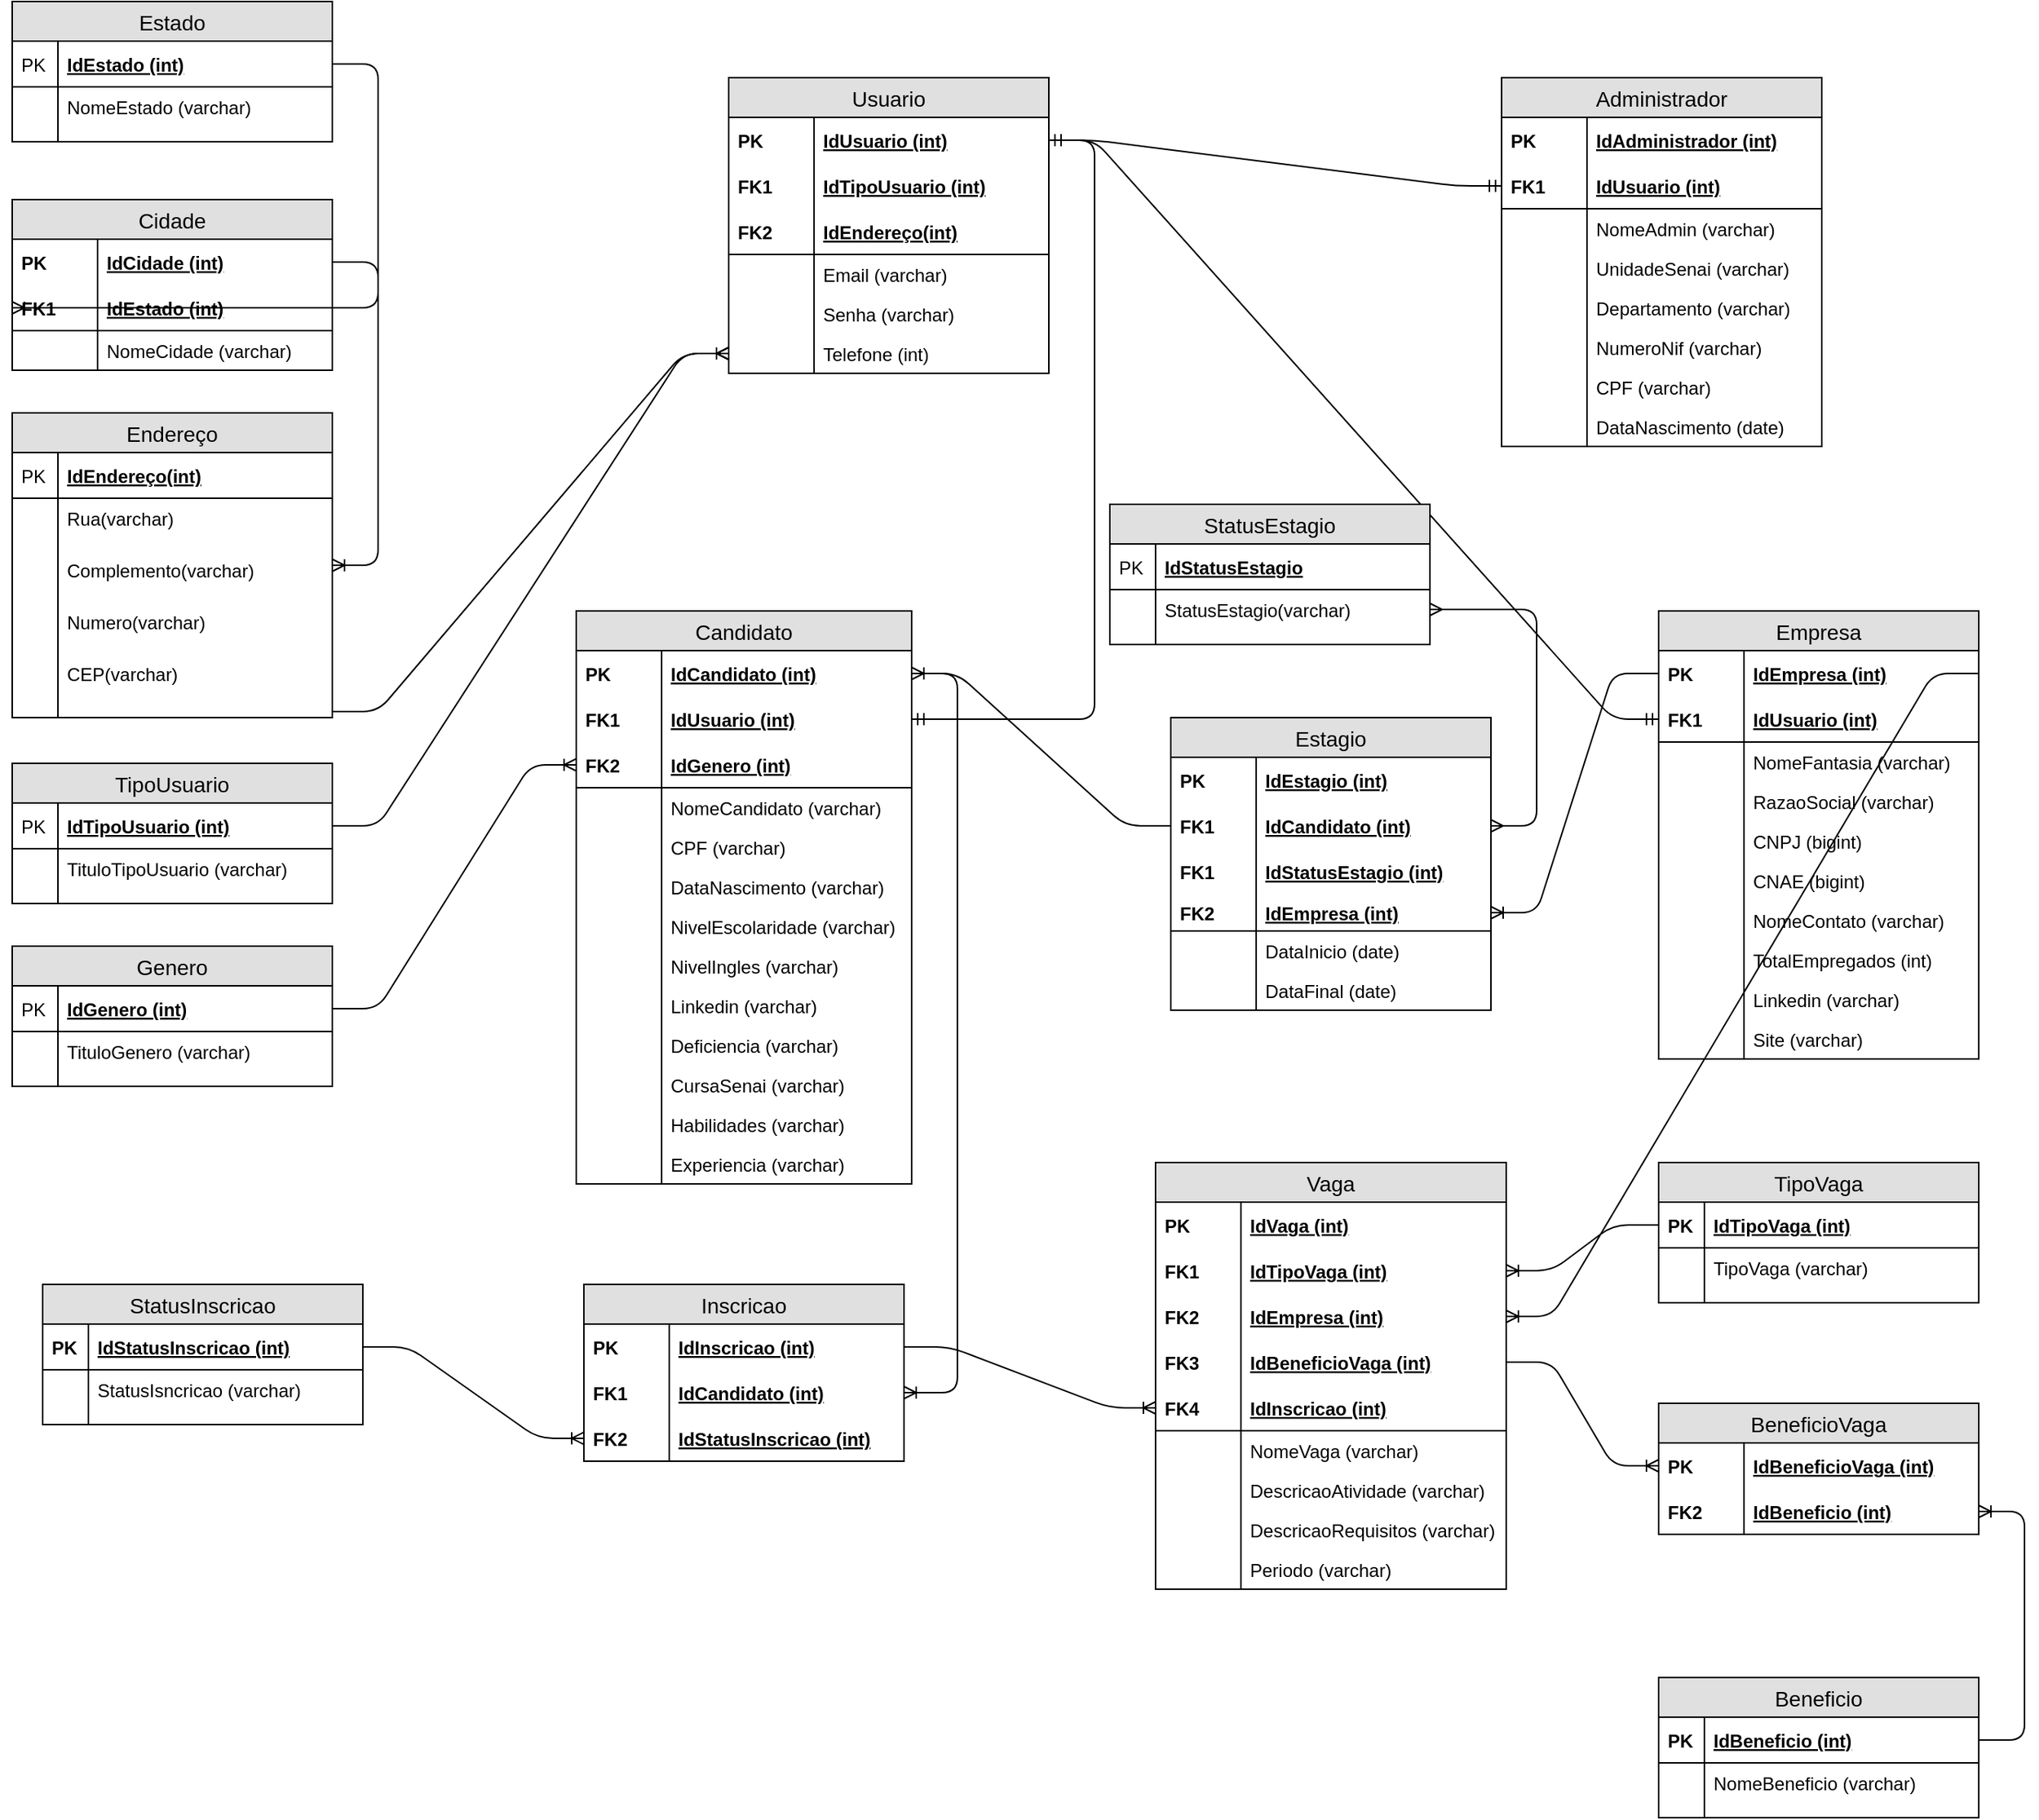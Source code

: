 <mxfile version="13.6.9" type="device"><diagram id="di1GgcmPEJGikjksbZxo" name="Page-2"><mxGraphModel dx="1108" dy="2818" grid="1" gridSize="10" guides="1" tooltips="1" connect="1" arrows="1" fold="1" page="1" pageScale="1" pageWidth="1654" pageHeight="2336" math="0" shadow="0"><root><mxCell id="jf5k2et0og8qo0vf92kD-0"/><mxCell id="jf5k2et0og8qo0vf92kD-1" parent="jf5k2et0og8qo0vf92kD-0"/><mxCell id="CuXD7EXaBOW_3mP58YsC-0" value="Estado" style="swimlane;fontStyle=0;childLayout=stackLayout;horizontal=1;startSize=26;fillColor=#e0e0e0;horizontalStack=0;resizeParent=1;resizeParentMax=0;resizeLast=0;collapsible=1;marginBottom=0;swimlaneFillColor=#ffffff;align=center;fontSize=14;" parent="jf5k2et0og8qo0vf92kD-1" vertex="1"><mxGeometry x="60" y="-2290" width="210" height="92" as="geometry"/></mxCell><mxCell id="CuXD7EXaBOW_3mP58YsC-1" value="IdEstado (int)" style="shape=partialRectangle;top=0;left=0;right=0;bottom=1;align=left;verticalAlign=middle;fillColor=none;spacingLeft=34;spacingRight=4;overflow=hidden;rotatable=0;points=[[0,0.5],[1,0.5]];portConstraint=eastwest;dropTarget=0;fontStyle=5;fontSize=12;" parent="CuXD7EXaBOW_3mP58YsC-0" vertex="1"><mxGeometry y="26" width="210" height="30" as="geometry"/></mxCell><mxCell id="CuXD7EXaBOW_3mP58YsC-2" value="PK" style="shape=partialRectangle;top=0;left=0;bottom=0;fillColor=none;align=left;verticalAlign=middle;spacingLeft=4;spacingRight=4;overflow=hidden;rotatable=0;points=[];portConstraint=eastwest;part=1;fontSize=12;" parent="CuXD7EXaBOW_3mP58YsC-1" vertex="1" connectable="0"><mxGeometry width="30" height="30" as="geometry"/></mxCell><mxCell id="CuXD7EXaBOW_3mP58YsC-3" value="NomeEstado (varchar)" style="shape=partialRectangle;top=0;left=0;right=0;bottom=0;align=left;verticalAlign=top;fillColor=none;spacingLeft=34;spacingRight=4;overflow=hidden;rotatable=0;points=[[0,0.5],[1,0.5]];portConstraint=eastwest;dropTarget=0;fontSize=12;" parent="CuXD7EXaBOW_3mP58YsC-0" vertex="1"><mxGeometry y="56" width="210" height="26" as="geometry"/></mxCell><mxCell id="CuXD7EXaBOW_3mP58YsC-4" value="" style="shape=partialRectangle;top=0;left=0;bottom=0;fillColor=none;align=left;verticalAlign=top;spacingLeft=4;spacingRight=4;overflow=hidden;rotatable=0;points=[];portConstraint=eastwest;part=1;fontSize=12;" parent="CuXD7EXaBOW_3mP58YsC-3" vertex="1" connectable="0"><mxGeometry width="30" height="26" as="geometry"/></mxCell><mxCell id="CuXD7EXaBOW_3mP58YsC-5" value="" style="shape=partialRectangle;top=0;left=0;right=0;bottom=0;align=left;verticalAlign=top;fillColor=none;spacingLeft=34;spacingRight=4;overflow=hidden;rotatable=0;points=[[0,0.5],[1,0.5]];portConstraint=eastwest;dropTarget=0;fontSize=12;" parent="CuXD7EXaBOW_3mP58YsC-0" vertex="1"><mxGeometry y="82" width="210" height="10" as="geometry"/></mxCell><mxCell id="CuXD7EXaBOW_3mP58YsC-6" value="" style="shape=partialRectangle;top=0;left=0;bottom=0;fillColor=none;align=left;verticalAlign=top;spacingLeft=4;spacingRight=4;overflow=hidden;rotatable=0;points=[];portConstraint=eastwest;part=1;fontSize=12;" parent="CuXD7EXaBOW_3mP58YsC-5" vertex="1" connectable="0"><mxGeometry width="30" height="10" as="geometry"/></mxCell><mxCell id="tVK5RKf1uT5DwHDagAWq-2" value="Cidade" style="swimlane;fontStyle=0;childLayout=stackLayout;horizontal=1;startSize=26;fillColor=#e0e0e0;horizontalStack=0;resizeParent=1;resizeParentMax=0;resizeLast=0;collapsible=1;marginBottom=0;swimlaneFillColor=#ffffff;align=center;fontSize=14;" parent="jf5k2et0og8qo0vf92kD-1" vertex="1"><mxGeometry x="60" y="-2160" width="210" height="112" as="geometry"/></mxCell><mxCell id="tVK5RKf1uT5DwHDagAWq-3" value="IdCidade (int)" style="shape=partialRectangle;top=0;left=0;right=0;bottom=0;align=left;verticalAlign=middle;fillColor=none;spacingLeft=60;spacingRight=4;overflow=hidden;rotatable=0;points=[[0,0.5],[1,0.5]];portConstraint=eastwest;dropTarget=0;fontStyle=5;fontSize=12;" parent="tVK5RKf1uT5DwHDagAWq-2" vertex="1"><mxGeometry y="26" width="210" height="30" as="geometry"/></mxCell><mxCell id="tVK5RKf1uT5DwHDagAWq-4" value="PK" style="shape=partialRectangle;fontStyle=1;top=0;left=0;bottom=0;fillColor=none;align=left;verticalAlign=middle;spacingLeft=4;spacingRight=4;overflow=hidden;rotatable=0;points=[];portConstraint=eastwest;part=1;fontSize=12;" parent="tVK5RKf1uT5DwHDagAWq-3" vertex="1" connectable="0"><mxGeometry width="56" height="30" as="geometry"/></mxCell><mxCell id="tVK5RKf1uT5DwHDagAWq-7" value="IdEstado (int)" style="shape=partialRectangle;top=0;left=0;right=0;bottom=1;align=left;verticalAlign=middle;fillColor=none;spacingLeft=60;spacingRight=4;overflow=hidden;rotatable=0;points=[[0,0.5],[1,0.5]];portConstraint=eastwest;dropTarget=0;fontStyle=5;fontSize=12;" parent="tVK5RKf1uT5DwHDagAWq-2" vertex="1"><mxGeometry y="56" width="210" height="30" as="geometry"/></mxCell><mxCell id="tVK5RKf1uT5DwHDagAWq-8" value="FK1" style="shape=partialRectangle;fontStyle=1;top=0;left=0;bottom=0;fillColor=none;align=left;verticalAlign=middle;spacingLeft=4;spacingRight=4;overflow=hidden;rotatable=0;points=[];portConstraint=eastwest;part=1;fontSize=12;" parent="tVK5RKf1uT5DwHDagAWq-7" vertex="1" connectable="0"><mxGeometry width="56" height="30" as="geometry"/></mxCell><mxCell id="tVK5RKf1uT5DwHDagAWq-9" value="NomeCidade (varchar)" style="shape=partialRectangle;top=0;left=0;right=0;bottom=0;align=left;verticalAlign=top;fillColor=none;spacingLeft=60;spacingRight=4;overflow=hidden;rotatable=0;points=[[0,0.5],[1,0.5]];portConstraint=eastwest;dropTarget=0;fontSize=12;" parent="tVK5RKf1uT5DwHDagAWq-2" vertex="1"><mxGeometry y="86" width="210" height="26" as="geometry"/></mxCell><mxCell id="tVK5RKf1uT5DwHDagAWq-10" value="" style="shape=partialRectangle;top=0;left=0;bottom=0;fillColor=none;align=left;verticalAlign=top;spacingLeft=4;spacingRight=4;overflow=hidden;rotatable=0;points=[];portConstraint=eastwest;part=1;fontSize=12;" parent="tVK5RKf1uT5DwHDagAWq-9" vertex="1" connectable="0"><mxGeometry width="56" height="26" as="geometry"/></mxCell><mxCell id="HPCgQ-yETWAB-RNVnq9g-0" value="Candidato" style="swimlane;fontStyle=0;childLayout=stackLayout;horizontal=1;startSize=26;fillColor=#e0e0e0;horizontalStack=0;resizeParent=1;resizeParentMax=0;resizeLast=0;collapsible=1;marginBottom=0;swimlaneFillColor=#ffffff;align=center;fontSize=14;" parent="jf5k2et0og8qo0vf92kD-1" vertex="1"><mxGeometry x="430" y="-1890" width="220" height="376" as="geometry"/></mxCell><mxCell id="HPCgQ-yETWAB-RNVnq9g-1" value="IdCandidato (int)" style="shape=partialRectangle;top=0;left=0;right=0;bottom=0;align=left;verticalAlign=middle;fillColor=none;spacingLeft=60;spacingRight=4;overflow=hidden;rotatable=0;points=[[0,0.5],[1,0.5]];portConstraint=eastwest;dropTarget=0;fontStyle=5;fontSize=12;" parent="HPCgQ-yETWAB-RNVnq9g-0" vertex="1"><mxGeometry y="26" width="220" height="30" as="geometry"/></mxCell><mxCell id="HPCgQ-yETWAB-RNVnq9g-2" value="PK" style="shape=partialRectangle;fontStyle=1;top=0;left=0;bottom=0;fillColor=none;align=left;verticalAlign=middle;spacingLeft=4;spacingRight=4;overflow=hidden;rotatable=0;points=[];portConstraint=eastwest;part=1;fontSize=12;" parent="HPCgQ-yETWAB-RNVnq9g-1" vertex="1" connectable="0"><mxGeometry width="56" height="30" as="geometry"/></mxCell><mxCell id="HPCgQ-yETWAB-RNVnq9g-3" value="IdUsuario (int)" style="shape=partialRectangle;top=0;left=0;right=0;bottom=0;align=left;verticalAlign=middle;fillColor=none;spacingLeft=60;spacingRight=4;overflow=hidden;rotatable=0;points=[[0,0.5],[1,0.5]];portConstraint=eastwest;dropTarget=0;fontStyle=5;fontSize=12;" parent="HPCgQ-yETWAB-RNVnq9g-0" vertex="1"><mxGeometry y="56" width="220" height="30" as="geometry"/></mxCell><mxCell id="HPCgQ-yETWAB-RNVnq9g-4" value="FK1" style="shape=partialRectangle;fontStyle=1;top=0;left=0;bottom=0;fillColor=none;align=left;verticalAlign=middle;spacingLeft=4;spacingRight=4;overflow=hidden;rotatable=0;points=[];portConstraint=eastwest;part=1;fontSize=12;" parent="HPCgQ-yETWAB-RNVnq9g-3" vertex="1" connectable="0"><mxGeometry width="56" height="30" as="geometry"/></mxCell><mxCell id="HPCgQ-yETWAB-RNVnq9g-5" value="IdGenero (int)" style="shape=partialRectangle;top=0;left=0;right=0;bottom=1;align=left;verticalAlign=middle;fillColor=none;spacingLeft=60;spacingRight=4;overflow=hidden;rotatable=0;points=[[0,0.5],[1,0.5]];portConstraint=eastwest;dropTarget=0;fontStyle=5;fontSize=12;" parent="HPCgQ-yETWAB-RNVnq9g-0" vertex="1"><mxGeometry y="86" width="220" height="30" as="geometry"/></mxCell><mxCell id="HPCgQ-yETWAB-RNVnq9g-6" value="FK2" style="shape=partialRectangle;fontStyle=1;top=0;left=0;bottom=0;fillColor=none;align=left;verticalAlign=middle;spacingLeft=4;spacingRight=4;overflow=hidden;rotatable=0;points=[];portConstraint=eastwest;part=1;fontSize=12;" parent="HPCgQ-yETWAB-RNVnq9g-5" vertex="1" connectable="0"><mxGeometry width="56" height="30" as="geometry"/></mxCell><mxCell id="HPCgQ-yETWAB-RNVnq9g-7" value="NomeCandidato (varchar)" style="shape=partialRectangle;top=0;left=0;right=0;bottom=0;align=left;verticalAlign=top;fillColor=none;spacingLeft=60;spacingRight=4;overflow=hidden;rotatable=0;points=[[0,0.5],[1,0.5]];portConstraint=eastwest;dropTarget=0;fontSize=12;" parent="HPCgQ-yETWAB-RNVnq9g-0" vertex="1"><mxGeometry y="116" width="220" height="26" as="geometry"/></mxCell><mxCell id="HPCgQ-yETWAB-RNVnq9g-8" value="" style="shape=partialRectangle;top=0;left=0;bottom=0;fillColor=none;align=left;verticalAlign=top;spacingLeft=4;spacingRight=4;overflow=hidden;rotatable=0;points=[];portConstraint=eastwest;part=1;fontSize=12;" parent="HPCgQ-yETWAB-RNVnq9g-7" vertex="1" connectable="0"><mxGeometry width="56" height="26" as="geometry"/></mxCell><mxCell id="HPCgQ-yETWAB-RNVnq9g-9" value="CPF (varchar)" style="shape=partialRectangle;top=0;left=0;right=0;bottom=0;align=left;verticalAlign=top;fillColor=none;spacingLeft=60;spacingRight=4;overflow=hidden;rotatable=0;points=[[0,0.5],[1,0.5]];portConstraint=eastwest;dropTarget=0;fontSize=12;" parent="HPCgQ-yETWAB-RNVnq9g-0" vertex="1"><mxGeometry y="142" width="220" height="26" as="geometry"/></mxCell><mxCell id="HPCgQ-yETWAB-RNVnq9g-10" value="" style="shape=partialRectangle;top=0;left=0;bottom=0;fillColor=none;align=left;verticalAlign=top;spacingLeft=4;spacingRight=4;overflow=hidden;rotatable=0;points=[];portConstraint=eastwest;part=1;fontSize=12;" parent="HPCgQ-yETWAB-RNVnq9g-9" vertex="1" connectable="0"><mxGeometry width="56" height="26" as="geometry"/></mxCell><mxCell id="HPCgQ-yETWAB-RNVnq9g-13" value="DataNascimento (varchar)" style="shape=partialRectangle;top=0;left=0;right=0;bottom=0;align=left;verticalAlign=top;fillColor=none;spacingLeft=60;spacingRight=4;overflow=hidden;rotatable=0;points=[[0,0.5],[1,0.5]];portConstraint=eastwest;dropTarget=0;fontSize=12;" parent="HPCgQ-yETWAB-RNVnq9g-0" vertex="1"><mxGeometry y="168" width="220" height="26" as="geometry"/></mxCell><mxCell id="HPCgQ-yETWAB-RNVnq9g-14" value="" style="shape=partialRectangle;top=0;left=0;bottom=0;fillColor=none;align=left;verticalAlign=top;spacingLeft=4;spacingRight=4;overflow=hidden;rotatable=0;points=[];portConstraint=eastwest;part=1;fontSize=12;" parent="HPCgQ-yETWAB-RNVnq9g-13" vertex="1" connectable="0"><mxGeometry width="56" height="26" as="geometry"/></mxCell><mxCell id="HPCgQ-yETWAB-RNVnq9g-15" value="NivelEscolaridade (varchar)" style="shape=partialRectangle;top=0;left=0;right=0;bottom=0;align=left;verticalAlign=top;fillColor=none;spacingLeft=60;spacingRight=4;overflow=hidden;rotatable=0;points=[[0,0.5],[1,0.5]];portConstraint=eastwest;dropTarget=0;fontSize=12;" parent="HPCgQ-yETWAB-RNVnq9g-0" vertex="1"><mxGeometry y="194" width="220" height="26" as="geometry"/></mxCell><mxCell id="HPCgQ-yETWAB-RNVnq9g-16" value="" style="shape=partialRectangle;top=0;left=0;bottom=0;fillColor=none;align=left;verticalAlign=top;spacingLeft=4;spacingRight=4;overflow=hidden;rotatable=0;points=[];portConstraint=eastwest;part=1;fontSize=12;" parent="HPCgQ-yETWAB-RNVnq9g-15" vertex="1" connectable="0"><mxGeometry width="56" height="26" as="geometry"/></mxCell><mxCell id="B3pWSEgj8qxFbaXg0WnR-6" value="NivelIngles (varchar)" style="shape=partialRectangle;top=0;left=0;right=0;bottom=0;align=left;verticalAlign=top;fillColor=none;spacingLeft=60;spacingRight=4;overflow=hidden;rotatable=0;points=[[0,0.5],[1,0.5]];portConstraint=eastwest;dropTarget=0;fontSize=12;" parent="HPCgQ-yETWAB-RNVnq9g-0" vertex="1"><mxGeometry y="220" width="220" height="26" as="geometry"/></mxCell><mxCell id="B3pWSEgj8qxFbaXg0WnR-7" value="" style="shape=partialRectangle;top=0;left=0;bottom=0;fillColor=none;align=left;verticalAlign=top;spacingLeft=4;spacingRight=4;overflow=hidden;rotatable=0;points=[];portConstraint=eastwest;part=1;fontSize=12;" parent="B3pWSEgj8qxFbaXg0WnR-6" vertex="1" connectable="0"><mxGeometry width="56" height="26" as="geometry"/></mxCell><mxCell id="B3pWSEgj8qxFbaXg0WnR-8" value="Linkedin (varchar)" style="shape=partialRectangle;top=0;left=0;right=0;bottom=0;align=left;verticalAlign=top;fillColor=none;spacingLeft=60;spacingRight=4;overflow=hidden;rotatable=0;points=[[0,0.5],[1,0.5]];portConstraint=eastwest;dropTarget=0;fontSize=12;" parent="HPCgQ-yETWAB-RNVnq9g-0" vertex="1"><mxGeometry y="246" width="220" height="26" as="geometry"/></mxCell><mxCell id="B3pWSEgj8qxFbaXg0WnR-9" value="" style="shape=partialRectangle;top=0;left=0;bottom=0;fillColor=none;align=left;verticalAlign=top;spacingLeft=4;spacingRight=4;overflow=hidden;rotatable=0;points=[];portConstraint=eastwest;part=1;fontSize=12;" parent="B3pWSEgj8qxFbaXg0WnR-8" vertex="1" connectable="0"><mxGeometry width="56" height="26" as="geometry"/></mxCell><mxCell id="B3pWSEgj8qxFbaXg0WnR-10" value="Deficiencia (varchar)" style="shape=partialRectangle;top=0;left=0;right=0;bottom=0;align=left;verticalAlign=top;fillColor=none;spacingLeft=60;spacingRight=4;overflow=hidden;rotatable=0;points=[[0,0.5],[1,0.5]];portConstraint=eastwest;dropTarget=0;fontSize=12;" parent="HPCgQ-yETWAB-RNVnq9g-0" vertex="1"><mxGeometry y="272" width="220" height="26" as="geometry"/></mxCell><mxCell id="B3pWSEgj8qxFbaXg0WnR-11" value="" style="shape=partialRectangle;top=0;left=0;bottom=0;fillColor=none;align=left;verticalAlign=top;spacingLeft=4;spacingRight=4;overflow=hidden;rotatable=0;points=[];portConstraint=eastwest;part=1;fontSize=12;" parent="B3pWSEgj8qxFbaXg0WnR-10" vertex="1" connectable="0"><mxGeometry width="56" height="26" as="geometry"/></mxCell><mxCell id="HPCgQ-yETWAB-RNVnq9g-17" value="CursaSenai (varchar)" style="shape=partialRectangle;top=0;left=0;right=0;bottom=0;align=left;verticalAlign=top;fillColor=none;spacingLeft=60;spacingRight=4;overflow=hidden;rotatable=0;points=[[0,0.5],[1,0.5]];portConstraint=eastwest;dropTarget=0;fontSize=12;" parent="HPCgQ-yETWAB-RNVnq9g-0" vertex="1"><mxGeometry y="298" width="220" height="26" as="geometry"/></mxCell><mxCell id="HPCgQ-yETWAB-RNVnq9g-18" value="" style="shape=partialRectangle;top=0;left=0;bottom=0;fillColor=none;align=left;verticalAlign=top;spacingLeft=4;spacingRight=4;overflow=hidden;rotatable=0;points=[];portConstraint=eastwest;part=1;fontSize=12;" parent="HPCgQ-yETWAB-RNVnq9g-17" vertex="1" connectable="0"><mxGeometry width="56" height="26" as="geometry"/></mxCell><mxCell id="B3pWSEgj8qxFbaXg0WnR-12" value="Habilidades (varchar)" style="shape=partialRectangle;top=0;left=0;right=0;bottom=0;align=left;verticalAlign=top;fillColor=none;spacingLeft=60;spacingRight=4;overflow=hidden;rotatable=0;points=[[0,0.5],[1,0.5]];portConstraint=eastwest;dropTarget=0;fontSize=12;" parent="HPCgQ-yETWAB-RNVnq9g-0" vertex="1"><mxGeometry y="324" width="220" height="26" as="geometry"/></mxCell><mxCell id="B3pWSEgj8qxFbaXg0WnR-13" value="" style="shape=partialRectangle;top=0;left=0;bottom=0;fillColor=none;align=left;verticalAlign=top;spacingLeft=4;spacingRight=4;overflow=hidden;rotatable=0;points=[];portConstraint=eastwest;part=1;fontSize=12;" parent="B3pWSEgj8qxFbaXg0WnR-12" vertex="1" connectable="0"><mxGeometry width="56" height="26" as="geometry"/></mxCell><mxCell id="B3pWSEgj8qxFbaXg0WnR-14" value="Experiencia (varchar)" style="shape=partialRectangle;top=0;left=0;right=0;bottom=0;align=left;verticalAlign=top;fillColor=none;spacingLeft=60;spacingRight=4;overflow=hidden;rotatable=0;points=[[0,0.5],[1,0.5]];portConstraint=eastwest;dropTarget=0;fontSize=12;" parent="HPCgQ-yETWAB-RNVnq9g-0" vertex="1"><mxGeometry y="350" width="220" height="26" as="geometry"/></mxCell><mxCell id="B3pWSEgj8qxFbaXg0WnR-15" value="" style="shape=partialRectangle;top=0;left=0;bottom=0;fillColor=none;align=left;verticalAlign=top;spacingLeft=4;spacingRight=4;overflow=hidden;rotatable=0;points=[];portConstraint=eastwest;part=1;fontSize=12;" parent="B3pWSEgj8qxFbaXg0WnR-14" vertex="1" connectable="0"><mxGeometry width="56" height="26" as="geometry"/></mxCell><mxCell id="SXGbACD2z-hjgY06qhpF-1" value="" style="edgeStyle=entityRelationEdgeStyle;fontSize=12;html=1;endArrow=ERoneToMany;entryX=0;entryY=0.5;entryDx=0;entryDy=0;" parent="jf5k2et0og8qo0vf92kD-1" source="CuXD7EXaBOW_3mP58YsC-1" target="tVK5RKf1uT5DwHDagAWq-7" edge="1"><mxGeometry width="100" height="100" relative="1" as="geometry"><mxPoint x="330" y="-2190" as="sourcePoint"/><mxPoint x="430" y="-2290" as="targetPoint"/></mxGeometry></mxCell><mxCell id="SXGbACD2z-hjgY06qhpF-2" value="" style="edgeStyle=entityRelationEdgeStyle;fontSize=12;html=1;endArrow=ERoneToMany;" parent="jf5k2et0og8qo0vf92kD-1" source="hRcJO4KGj1hrZRWG6_3L-8" target="IWF5z2UxARlGm1y0F_px-19" edge="1"><mxGeometry width="100" height="100" relative="1" as="geometry"><mxPoint x="320" y="-1950" as="sourcePoint"/><mxPoint x="420" y="-2050" as="targetPoint"/></mxGeometry></mxCell><mxCell id="SXGbACD2z-hjgY06qhpF-3" value="" style="edgeStyle=entityRelationEdgeStyle;fontSize=12;html=1;endArrow=ERoneToMany;" parent="jf5k2et0og8qo0vf92kD-1" source="tVK5RKf1uT5DwHDagAWq-3" target="XHHw5veP-jzZcLyLliz7-0" edge="1"><mxGeometry width="100" height="100" relative="1" as="geometry"><mxPoint x="520" y="-1940" as="sourcePoint"/><mxPoint x="300" y="-2280" as="targetPoint"/></mxGeometry></mxCell><mxCell id="SXGbACD2z-hjgY06qhpF-4" value="" style="edgeStyle=entityRelationEdgeStyle;fontSize=12;html=1;endArrow=ERoneToMany;" parent="jf5k2et0og8qo0vf92kD-1" source="s4Pkau-XxjrBAcldCVPB-1" target="HPCgQ-yETWAB-RNVnq9g-5" edge="1"><mxGeometry width="100" height="100" relative="1" as="geometry"><mxPoint x="840" y="-1780" as="sourcePoint"/><mxPoint x="940" y="-1880" as="targetPoint"/></mxGeometry></mxCell><mxCell id="SXGbACD2z-hjgY06qhpF-5" value="" style="edgeStyle=entityRelationEdgeStyle;fontSize=12;html=1;endArrow=ERmandOne;startArrow=ERmandOne;" parent="jf5k2et0og8qo0vf92kD-1" source="IWF5z2UxARlGm1y0F_px-1" target="HPCgQ-yETWAB-RNVnq9g-3" edge="1"><mxGeometry width="100" height="100" relative="1" as="geometry"><mxPoint x="670" y="-1898" as="sourcePoint"/><mxPoint x="770" y="-1998" as="targetPoint"/></mxGeometry></mxCell><mxCell id="PoxV8ikmmYiLYTC7OYJh-3" value="" style="edgeStyle=entityRelationEdgeStyle;fontSize=12;html=1;endArrow=ERmandOne;startArrow=ERmandOne;" parent="jf5k2et0og8qo0vf92kD-1" source="IWF5z2UxARlGm1y0F_px-1" target="HPCgQ-yETWAB-RNVnq9g-24" edge="1"><mxGeometry width="100" height="100" relative="1" as="geometry"><mxPoint x="840" y="-1780" as="sourcePoint"/><mxPoint x="940" y="-1880" as="targetPoint"/></mxGeometry></mxCell><mxCell id="PoxV8ikmmYiLYTC7OYJh-4" value="" style="edgeStyle=entityRelationEdgeStyle;fontSize=12;html=1;endArrow=ERmandOne;startArrow=ERmandOne;" parent="jf5k2et0og8qo0vf92kD-1" source="IWF5z2UxARlGm1y0F_px-1" target="HPCgQ-yETWAB-RNVnq9g-43" edge="1"><mxGeometry width="100" height="100" relative="1" as="geometry"><mxPoint x="840" y="-1780" as="sourcePoint"/><mxPoint x="940" y="-1880" as="targetPoint"/></mxGeometry></mxCell><mxCell id="HPCgQ-yETWAB-RNVnq9g-38" value="Empresa" style="swimlane;fontStyle=0;childLayout=stackLayout;horizontal=1;startSize=26;fillColor=#e0e0e0;horizontalStack=0;resizeParent=1;resizeParentMax=0;resizeLast=0;collapsible=1;marginBottom=0;swimlaneFillColor=#ffffff;align=center;fontSize=14;" parent="jf5k2et0og8qo0vf92kD-1" vertex="1"><mxGeometry x="1140" y="-1890" width="210" height="294" as="geometry"/></mxCell><mxCell id="HPCgQ-yETWAB-RNVnq9g-39" value="IdEmpresa (int)" style="shape=partialRectangle;top=0;left=0;right=0;bottom=0;align=left;verticalAlign=middle;fillColor=none;spacingLeft=60;spacingRight=4;overflow=hidden;rotatable=0;points=[[0,0.5],[1,0.5]];portConstraint=eastwest;dropTarget=0;fontStyle=5;fontSize=12;" parent="HPCgQ-yETWAB-RNVnq9g-38" vertex="1"><mxGeometry y="26" width="210" height="30" as="geometry"/></mxCell><mxCell id="HPCgQ-yETWAB-RNVnq9g-40" value="PK" style="shape=partialRectangle;fontStyle=1;top=0;left=0;bottom=0;fillColor=none;align=left;verticalAlign=middle;spacingLeft=4;spacingRight=4;overflow=hidden;rotatable=0;points=[];portConstraint=eastwest;part=1;fontSize=12;" parent="HPCgQ-yETWAB-RNVnq9g-39" vertex="1" connectable="0"><mxGeometry width="56" height="30" as="geometry"/></mxCell><mxCell id="HPCgQ-yETWAB-RNVnq9g-43" value="IdUsuario (int)" style="shape=partialRectangle;top=0;left=0;right=0;bottom=1;align=left;verticalAlign=middle;fillColor=none;spacingLeft=60;spacingRight=4;overflow=hidden;rotatable=0;points=[[0,0.5],[1,0.5]];portConstraint=eastwest;dropTarget=0;fontStyle=5;fontSize=12;" parent="HPCgQ-yETWAB-RNVnq9g-38" vertex="1"><mxGeometry y="56" width="210" height="30" as="geometry"/></mxCell><mxCell id="HPCgQ-yETWAB-RNVnq9g-44" value="FK1" style="shape=partialRectangle;fontStyle=1;top=0;left=0;bottom=0;fillColor=none;align=left;verticalAlign=middle;spacingLeft=4;spacingRight=4;overflow=hidden;rotatable=0;points=[];portConstraint=eastwest;part=1;fontSize=12;" parent="HPCgQ-yETWAB-RNVnq9g-43" vertex="1" connectable="0"><mxGeometry width="56" height="30" as="geometry"/></mxCell><mxCell id="HPCgQ-yETWAB-RNVnq9g-45" value="NomeFantasia (varchar)" style="shape=partialRectangle;top=0;left=0;right=0;bottom=0;align=left;verticalAlign=top;fillColor=none;spacingLeft=60;spacingRight=4;overflow=hidden;rotatable=0;points=[[0,0.5],[1,0.5]];portConstraint=eastwest;dropTarget=0;fontSize=12;" parent="HPCgQ-yETWAB-RNVnq9g-38" vertex="1"><mxGeometry y="86" width="210" height="26" as="geometry"/></mxCell><mxCell id="HPCgQ-yETWAB-RNVnq9g-46" value="" style="shape=partialRectangle;top=0;left=0;bottom=0;fillColor=none;align=left;verticalAlign=top;spacingLeft=4;spacingRight=4;overflow=hidden;rotatable=0;points=[];portConstraint=eastwest;part=1;fontSize=12;" parent="HPCgQ-yETWAB-RNVnq9g-45" vertex="1" connectable="0"><mxGeometry width="56" height="26" as="geometry"/></mxCell><mxCell id="HPCgQ-yETWAB-RNVnq9g-47" value="RazaoSocial (varchar)" style="shape=partialRectangle;top=0;left=0;right=0;bottom=0;align=left;verticalAlign=top;fillColor=none;spacingLeft=60;spacingRight=4;overflow=hidden;rotatable=0;points=[[0,0.5],[1,0.5]];portConstraint=eastwest;dropTarget=0;fontSize=12;" parent="HPCgQ-yETWAB-RNVnq9g-38" vertex="1"><mxGeometry y="112" width="210" height="26" as="geometry"/></mxCell><mxCell id="HPCgQ-yETWAB-RNVnq9g-48" value="" style="shape=partialRectangle;top=0;left=0;bottom=0;fillColor=none;align=left;verticalAlign=top;spacingLeft=4;spacingRight=4;overflow=hidden;rotatable=0;points=[];portConstraint=eastwest;part=1;fontSize=12;" parent="HPCgQ-yETWAB-RNVnq9g-47" vertex="1" connectable="0"><mxGeometry width="56" height="26" as="geometry"/></mxCell><mxCell id="HPCgQ-yETWAB-RNVnq9g-49" value="CNPJ (bigint)" style="shape=partialRectangle;top=0;left=0;right=0;bottom=0;align=left;verticalAlign=top;fillColor=none;spacingLeft=60;spacingRight=4;overflow=hidden;rotatable=0;points=[[0,0.5],[1,0.5]];portConstraint=eastwest;dropTarget=0;fontSize=12;" parent="HPCgQ-yETWAB-RNVnq9g-38" vertex="1"><mxGeometry y="138" width="210" height="26" as="geometry"/></mxCell><mxCell id="HPCgQ-yETWAB-RNVnq9g-50" value="" style="shape=partialRectangle;top=0;left=0;bottom=0;fillColor=none;align=left;verticalAlign=top;spacingLeft=4;spacingRight=4;overflow=hidden;rotatable=0;points=[];portConstraint=eastwest;part=1;fontSize=12;" parent="HPCgQ-yETWAB-RNVnq9g-49" vertex="1" connectable="0"><mxGeometry width="56" height="26" as="geometry"/></mxCell><mxCell id="HPCgQ-yETWAB-RNVnq9g-51" value="CNAE (bigint)" style="shape=partialRectangle;top=0;left=0;right=0;bottom=0;align=left;verticalAlign=top;fillColor=none;spacingLeft=60;spacingRight=4;overflow=hidden;rotatable=0;points=[[0,0.5],[1,0.5]];portConstraint=eastwest;dropTarget=0;fontSize=12;" parent="HPCgQ-yETWAB-RNVnq9g-38" vertex="1"><mxGeometry y="164" width="210" height="26" as="geometry"/></mxCell><mxCell id="HPCgQ-yETWAB-RNVnq9g-52" value="" style="shape=partialRectangle;top=0;left=0;bottom=0;fillColor=none;align=left;verticalAlign=top;spacingLeft=4;spacingRight=4;overflow=hidden;rotatable=0;points=[];portConstraint=eastwest;part=1;fontSize=12;" parent="HPCgQ-yETWAB-RNVnq9g-51" vertex="1" connectable="0"><mxGeometry width="56" height="26" as="geometry"/></mxCell><mxCell id="HPCgQ-yETWAB-RNVnq9g-53" value="NomeContato (varchar)" style="shape=partialRectangle;top=0;left=0;right=0;bottom=0;align=left;verticalAlign=top;fillColor=none;spacingLeft=60;spacingRight=4;overflow=hidden;rotatable=0;points=[[0,0.5],[1,0.5]];portConstraint=eastwest;dropTarget=0;fontSize=12;" parent="HPCgQ-yETWAB-RNVnq9g-38" vertex="1"><mxGeometry y="190" width="210" height="26" as="geometry"/></mxCell><mxCell id="HPCgQ-yETWAB-RNVnq9g-54" value="" style="shape=partialRectangle;top=0;left=0;bottom=0;fillColor=none;align=left;verticalAlign=top;spacingLeft=4;spacingRight=4;overflow=hidden;rotatable=0;points=[];portConstraint=eastwest;part=1;fontSize=12;" parent="HPCgQ-yETWAB-RNVnq9g-53" vertex="1" connectable="0"><mxGeometry width="56" height="26" as="geometry"/></mxCell><mxCell id="B3pWSEgj8qxFbaXg0WnR-4" value="TotalEmpregados (int)" style="shape=partialRectangle;top=0;left=0;right=0;bottom=0;align=left;verticalAlign=top;fillColor=none;spacingLeft=60;spacingRight=4;overflow=hidden;rotatable=0;points=[[0,0.5],[1,0.5]];portConstraint=eastwest;dropTarget=0;fontSize=12;" parent="HPCgQ-yETWAB-RNVnq9g-38" vertex="1"><mxGeometry y="216" width="210" height="26" as="geometry"/></mxCell><mxCell id="B3pWSEgj8qxFbaXg0WnR-5" value="" style="shape=partialRectangle;top=0;left=0;bottom=0;fillColor=none;align=left;verticalAlign=top;spacingLeft=4;spacingRight=4;overflow=hidden;rotatable=0;points=[];portConstraint=eastwest;part=1;fontSize=12;" parent="B3pWSEgj8qxFbaXg0WnR-4" vertex="1" connectable="0"><mxGeometry width="56" height="26" as="geometry"/></mxCell><mxCell id="B3pWSEgj8qxFbaXg0WnR-2" value="Linkedin (varchar)" style="shape=partialRectangle;top=0;left=0;right=0;bottom=0;align=left;verticalAlign=top;fillColor=none;spacingLeft=60;spacingRight=4;overflow=hidden;rotatable=0;points=[[0,0.5],[1,0.5]];portConstraint=eastwest;dropTarget=0;fontSize=12;" parent="HPCgQ-yETWAB-RNVnq9g-38" vertex="1"><mxGeometry y="242" width="210" height="26" as="geometry"/></mxCell><mxCell id="B3pWSEgj8qxFbaXg0WnR-3" value="" style="shape=partialRectangle;top=0;left=0;bottom=0;fillColor=none;align=left;verticalAlign=top;spacingLeft=4;spacingRight=4;overflow=hidden;rotatable=0;points=[];portConstraint=eastwest;part=1;fontSize=12;" parent="B3pWSEgj8qxFbaXg0WnR-2" vertex="1" connectable="0"><mxGeometry width="56" height="26" as="geometry"/></mxCell><mxCell id="B3pWSEgj8qxFbaXg0WnR-0" value="Site (varchar)" style="shape=partialRectangle;top=0;left=0;right=0;bottom=0;align=left;verticalAlign=top;fillColor=none;spacingLeft=60;spacingRight=4;overflow=hidden;rotatable=0;points=[[0,0.5],[1,0.5]];portConstraint=eastwest;dropTarget=0;fontSize=12;" parent="HPCgQ-yETWAB-RNVnq9g-38" vertex="1"><mxGeometry y="268" width="210" height="26" as="geometry"/></mxCell><mxCell id="B3pWSEgj8qxFbaXg0WnR-1" value="" style="shape=partialRectangle;top=0;left=0;bottom=0;fillColor=none;align=left;verticalAlign=top;spacingLeft=4;spacingRight=4;overflow=hidden;rotatable=0;points=[];portConstraint=eastwest;part=1;fontSize=12;" parent="B3pWSEgj8qxFbaXg0WnR-0" vertex="1" connectable="0"><mxGeometry width="56" height="26" as="geometry"/></mxCell><mxCell id="HPCgQ-yETWAB-RNVnq9g-19" value="Administrador" style="swimlane;fontStyle=0;childLayout=stackLayout;horizontal=1;startSize=26;fillColor=#e0e0e0;horizontalStack=0;resizeParent=1;resizeParentMax=0;resizeLast=0;collapsible=1;marginBottom=0;swimlaneFillColor=#ffffff;align=center;fontSize=14;" parent="jf5k2et0og8qo0vf92kD-1" vertex="1"><mxGeometry x="1037" y="-2240" width="210" height="242" as="geometry"/></mxCell><mxCell id="HPCgQ-yETWAB-RNVnq9g-20" value="IdAdministrador (int)" style="shape=partialRectangle;top=0;left=0;right=0;bottom=0;align=left;verticalAlign=middle;fillColor=none;spacingLeft=60;spacingRight=4;overflow=hidden;rotatable=0;points=[[0,0.5],[1,0.5]];portConstraint=eastwest;dropTarget=0;fontStyle=5;fontSize=12;" parent="HPCgQ-yETWAB-RNVnq9g-19" vertex="1"><mxGeometry y="26" width="210" height="30" as="geometry"/></mxCell><mxCell id="HPCgQ-yETWAB-RNVnq9g-21" value="PK" style="shape=partialRectangle;fontStyle=1;top=0;left=0;bottom=0;fillColor=none;align=left;verticalAlign=middle;spacingLeft=4;spacingRight=4;overflow=hidden;rotatable=0;points=[];portConstraint=eastwest;part=1;fontSize=12;" parent="HPCgQ-yETWAB-RNVnq9g-20" vertex="1" connectable="0"><mxGeometry width="56" height="30" as="geometry"/></mxCell><mxCell id="HPCgQ-yETWAB-RNVnq9g-24" value="IdUsuario (int)" style="shape=partialRectangle;top=0;left=0;right=0;bottom=1;align=left;verticalAlign=middle;fillColor=none;spacingLeft=60;spacingRight=4;overflow=hidden;rotatable=0;points=[[0,0.5],[1,0.5]];portConstraint=eastwest;dropTarget=0;fontStyle=5;fontSize=12;" parent="HPCgQ-yETWAB-RNVnq9g-19" vertex="1"><mxGeometry y="56" width="210" height="30" as="geometry"/></mxCell><mxCell id="HPCgQ-yETWAB-RNVnq9g-25" value="FK1" style="shape=partialRectangle;fontStyle=1;top=0;left=0;bottom=0;fillColor=none;align=left;verticalAlign=middle;spacingLeft=4;spacingRight=4;overflow=hidden;rotatable=0;points=[];portConstraint=eastwest;part=1;fontSize=12;" parent="HPCgQ-yETWAB-RNVnq9g-24" vertex="1" connectable="0"><mxGeometry width="56" height="30" as="geometry"/></mxCell><mxCell id="HPCgQ-yETWAB-RNVnq9g-26" value="NomeAdmin (varchar)" style="shape=partialRectangle;top=0;left=0;right=0;bottom=0;align=left;verticalAlign=top;fillColor=none;spacingLeft=60;spacingRight=4;overflow=hidden;rotatable=0;points=[[0,0.5],[1,0.5]];portConstraint=eastwest;dropTarget=0;fontSize=12;" parent="HPCgQ-yETWAB-RNVnq9g-19" vertex="1"><mxGeometry y="86" width="210" height="26" as="geometry"/></mxCell><mxCell id="HPCgQ-yETWAB-RNVnq9g-27" value="" style="shape=partialRectangle;top=0;left=0;bottom=0;fillColor=none;align=left;verticalAlign=top;spacingLeft=4;spacingRight=4;overflow=hidden;rotatable=0;points=[];portConstraint=eastwest;part=1;fontSize=12;" parent="HPCgQ-yETWAB-RNVnq9g-26" vertex="1" connectable="0"><mxGeometry width="56" height="26" as="geometry"/></mxCell><mxCell id="tBwmMtOVBc_cAXHo8nkQ-0" value="UnidadeSenai (varchar)" style="shape=partialRectangle;top=0;left=0;right=0;bottom=0;align=left;verticalAlign=top;fillColor=none;spacingLeft=60;spacingRight=4;overflow=hidden;rotatable=0;points=[[0,0.5],[1,0.5]];portConstraint=eastwest;dropTarget=0;fontSize=12;" parent="HPCgQ-yETWAB-RNVnq9g-19" vertex="1"><mxGeometry y="112" width="210" height="26" as="geometry"/></mxCell><mxCell id="tBwmMtOVBc_cAXHo8nkQ-1" value="" style="shape=partialRectangle;top=0;left=0;bottom=0;fillColor=none;align=left;verticalAlign=top;spacingLeft=4;spacingRight=4;overflow=hidden;rotatable=0;points=[];portConstraint=eastwest;part=1;fontSize=12;" parent="tBwmMtOVBc_cAXHo8nkQ-0" vertex="1" connectable="0"><mxGeometry width="56" height="26" as="geometry"/></mxCell><mxCell id="tBwmMtOVBc_cAXHo8nkQ-2" value="Departamento (varchar)" style="shape=partialRectangle;top=0;left=0;right=0;bottom=0;align=left;verticalAlign=top;fillColor=none;spacingLeft=60;spacingRight=4;overflow=hidden;rotatable=0;points=[[0,0.5],[1,0.5]];portConstraint=eastwest;dropTarget=0;fontSize=12;" parent="HPCgQ-yETWAB-RNVnq9g-19" vertex="1"><mxGeometry y="138" width="210" height="26" as="geometry"/></mxCell><mxCell id="tBwmMtOVBc_cAXHo8nkQ-3" value="" style="shape=partialRectangle;top=0;left=0;bottom=0;fillColor=none;align=left;verticalAlign=top;spacingLeft=4;spacingRight=4;overflow=hidden;rotatable=0;points=[];portConstraint=eastwest;part=1;fontSize=12;" parent="tBwmMtOVBc_cAXHo8nkQ-2" vertex="1" connectable="0"><mxGeometry width="56" height="26" as="geometry"/></mxCell><mxCell id="tBwmMtOVBc_cAXHo8nkQ-4" value="NumeroNif (varchar)" style="shape=partialRectangle;top=0;left=0;right=0;bottom=0;align=left;verticalAlign=top;fillColor=none;spacingLeft=60;spacingRight=4;overflow=hidden;rotatable=0;points=[[0,0.5],[1,0.5]];portConstraint=eastwest;dropTarget=0;fontSize=12;" parent="HPCgQ-yETWAB-RNVnq9g-19" vertex="1"><mxGeometry y="164" width="210" height="26" as="geometry"/></mxCell><mxCell id="tBwmMtOVBc_cAXHo8nkQ-5" value="" style="shape=partialRectangle;top=0;left=0;bottom=0;fillColor=none;align=left;verticalAlign=top;spacingLeft=4;spacingRight=4;overflow=hidden;rotatable=0;points=[];portConstraint=eastwest;part=1;fontSize=12;" parent="tBwmMtOVBc_cAXHo8nkQ-4" vertex="1" connectable="0"><mxGeometry width="56" height="26" as="geometry"/></mxCell><mxCell id="tBwmMtOVBc_cAXHo8nkQ-6" value="CPF (varchar)" style="shape=partialRectangle;top=0;left=0;right=0;bottom=0;align=left;verticalAlign=top;fillColor=none;spacingLeft=60;spacingRight=4;overflow=hidden;rotatable=0;points=[[0,0.5],[1,0.5]];portConstraint=eastwest;dropTarget=0;fontSize=12;" parent="HPCgQ-yETWAB-RNVnq9g-19" vertex="1"><mxGeometry y="190" width="210" height="26" as="geometry"/></mxCell><mxCell id="tBwmMtOVBc_cAXHo8nkQ-7" value="" style="shape=partialRectangle;top=0;left=0;bottom=0;fillColor=none;align=left;verticalAlign=top;spacingLeft=4;spacingRight=4;overflow=hidden;rotatable=0;points=[];portConstraint=eastwest;part=1;fontSize=12;" parent="tBwmMtOVBc_cAXHo8nkQ-6" vertex="1" connectable="0"><mxGeometry width="56" height="26" as="geometry"/></mxCell><mxCell id="tBwmMtOVBc_cAXHo8nkQ-10" value="DataNascimento (date)" style="shape=partialRectangle;top=0;left=0;right=0;bottom=0;align=left;verticalAlign=top;fillColor=none;spacingLeft=60;spacingRight=4;overflow=hidden;rotatable=0;points=[[0,0.5],[1,0.5]];portConstraint=eastwest;dropTarget=0;fontSize=12;" parent="HPCgQ-yETWAB-RNVnq9g-19" vertex="1"><mxGeometry y="216" width="210" height="26" as="geometry"/></mxCell><mxCell id="tBwmMtOVBc_cAXHo8nkQ-11" value="" style="shape=partialRectangle;top=0;left=0;bottom=0;fillColor=none;align=left;verticalAlign=top;spacingLeft=4;spacingRight=4;overflow=hidden;rotatable=0;points=[];portConstraint=eastwest;part=1;fontSize=12;" parent="tBwmMtOVBc_cAXHo8nkQ-10" vertex="1" connectable="0"><mxGeometry width="56" height="26" as="geometry"/></mxCell><mxCell id="B3pWSEgj8qxFbaXg0WnR-16" value="Estagio" style="swimlane;fontStyle=0;childLayout=stackLayout;horizontal=1;startSize=26;fillColor=#e0e0e0;horizontalStack=0;resizeParent=1;resizeParentMax=0;resizeLast=0;collapsible=1;marginBottom=0;swimlaneFillColor=#ffffff;align=center;fontSize=14;" parent="jf5k2et0og8qo0vf92kD-1" vertex="1"><mxGeometry x="820" y="-1820" width="210" height="192" as="geometry"/></mxCell><mxCell id="B3pWSEgj8qxFbaXg0WnR-17" value="IdEstagio (int)" style="shape=partialRectangle;top=0;left=0;right=0;bottom=0;align=left;verticalAlign=middle;fillColor=none;spacingLeft=60;spacingRight=4;overflow=hidden;rotatable=0;points=[[0,0.5],[1,0.5]];portConstraint=eastwest;dropTarget=0;fontStyle=5;fontSize=12;" parent="B3pWSEgj8qxFbaXg0WnR-16" vertex="1"><mxGeometry y="26" width="210" height="30" as="geometry"/></mxCell><mxCell id="B3pWSEgj8qxFbaXg0WnR-18" value="PK" style="shape=partialRectangle;fontStyle=1;top=0;left=0;bottom=0;fillColor=none;align=left;verticalAlign=middle;spacingLeft=4;spacingRight=4;overflow=hidden;rotatable=0;points=[];portConstraint=eastwest;part=1;fontSize=12;" parent="B3pWSEgj8qxFbaXg0WnR-17" vertex="1" connectable="0"><mxGeometry width="56" height="30" as="geometry"/></mxCell><mxCell id="Q7KRZpDFOHPlidt0BPZ4-2" value="IdCandidato (int)" style="shape=partialRectangle;top=0;left=0;right=0;bottom=0;align=left;verticalAlign=middle;fillColor=none;spacingLeft=60;spacingRight=4;overflow=hidden;rotatable=0;points=[[0,0.5],[1,0.5]];portConstraint=eastwest;dropTarget=0;fontStyle=5;fontSize=12;" parent="B3pWSEgj8qxFbaXg0WnR-16" vertex="1"><mxGeometry y="56" width="210" height="30" as="geometry"/></mxCell><mxCell id="Q7KRZpDFOHPlidt0BPZ4-3" value="FK1" style="shape=partialRectangle;fontStyle=1;top=0;left=0;bottom=0;fillColor=none;align=left;verticalAlign=middle;spacingLeft=4;spacingRight=4;overflow=hidden;rotatable=0;points=[];portConstraint=eastwest;part=1;fontSize=12;" parent="Q7KRZpDFOHPlidt0BPZ4-2" vertex="1" connectable="0"><mxGeometry width="56" height="30" as="geometry"/></mxCell><mxCell id="XHHw5veP-jzZcLyLliz7-15" value="IdStatusEstagio (int)" style="shape=partialRectangle;top=0;left=0;right=0;bottom=0;align=left;verticalAlign=middle;fillColor=none;spacingLeft=60;spacingRight=4;overflow=hidden;rotatable=0;points=[[0,0.5],[1,0.5]];portConstraint=eastwest;dropTarget=0;fontStyle=5;fontSize=12;" parent="B3pWSEgj8qxFbaXg0WnR-16" vertex="1"><mxGeometry y="86" width="210" height="30" as="geometry"/></mxCell><mxCell id="XHHw5veP-jzZcLyLliz7-16" value="FK1" style="shape=partialRectangle;fontStyle=1;top=0;left=0;bottom=0;fillColor=none;align=left;verticalAlign=middle;spacingLeft=4;spacingRight=4;overflow=hidden;rotatable=0;points=[];portConstraint=eastwest;part=1;fontSize=12;" parent="XHHw5veP-jzZcLyLliz7-15" vertex="1" connectable="0"><mxGeometry width="56" height="30" as="geometry"/></mxCell><mxCell id="B3pWSEgj8qxFbaXg0WnR-19" value="IdEmpresa (int)" style="shape=partialRectangle;top=0;left=0;right=0;bottom=1;align=left;verticalAlign=middle;fillColor=none;spacingLeft=60;spacingRight=4;overflow=hidden;rotatable=0;points=[[0,0.5],[1,0.5]];portConstraint=eastwest;dropTarget=0;fontStyle=5;fontSize=12;" parent="B3pWSEgj8qxFbaXg0WnR-16" vertex="1"><mxGeometry y="116" width="210" height="24" as="geometry"/></mxCell><mxCell id="B3pWSEgj8qxFbaXg0WnR-20" value="FK2" style="shape=partialRectangle;fontStyle=1;top=0;left=0;bottom=0;fillColor=none;align=left;verticalAlign=middle;spacingLeft=4;spacingRight=4;overflow=hidden;rotatable=0;points=[];portConstraint=eastwest;part=1;fontSize=12;" parent="B3pWSEgj8qxFbaXg0WnR-19" vertex="1" connectable="0"><mxGeometry width="56" height="24" as="geometry"/></mxCell><mxCell id="B3pWSEgj8qxFbaXg0WnR-23" value="DataInicio (date)" style="shape=partialRectangle;top=0;left=0;right=0;bottom=0;align=left;verticalAlign=top;fillColor=none;spacingLeft=60;spacingRight=4;overflow=hidden;rotatable=0;points=[[0,0.5],[1,0.5]];portConstraint=eastwest;dropTarget=0;fontSize=12;" parent="B3pWSEgj8qxFbaXg0WnR-16" vertex="1"><mxGeometry y="140" width="210" height="26" as="geometry"/></mxCell><mxCell id="B3pWSEgj8qxFbaXg0WnR-24" value="" style="shape=partialRectangle;top=0;left=0;bottom=0;fillColor=none;align=left;verticalAlign=top;spacingLeft=4;spacingRight=4;overflow=hidden;rotatable=0;points=[];portConstraint=eastwest;part=1;fontSize=12;" parent="B3pWSEgj8qxFbaXg0WnR-23" vertex="1" connectable="0"><mxGeometry width="56" height="26" as="geometry"/></mxCell><mxCell id="B3pWSEgj8qxFbaXg0WnR-25" value="DataFinal (date)" style="shape=partialRectangle;top=0;left=0;right=0;bottom=0;align=left;verticalAlign=top;fillColor=none;spacingLeft=60;spacingRight=4;overflow=hidden;rotatable=0;points=[[0,0.5],[1,0.5]];portConstraint=eastwest;dropTarget=0;fontSize=12;" parent="B3pWSEgj8qxFbaXg0WnR-16" vertex="1"><mxGeometry y="166" width="210" height="26" as="geometry"/></mxCell><mxCell id="B3pWSEgj8qxFbaXg0WnR-26" value="" style="shape=partialRectangle;top=0;left=0;bottom=0;fillColor=none;align=left;verticalAlign=top;spacingLeft=4;spacingRight=4;overflow=hidden;rotatable=0;points=[];portConstraint=eastwest;part=1;fontSize=12;" parent="B3pWSEgj8qxFbaXg0WnR-25" vertex="1" connectable="0"><mxGeometry width="56" height="26" as="geometry"/></mxCell><mxCell id="B3pWSEgj8qxFbaXg0WnR-121" value="Inscricao" style="swimlane;fontStyle=0;childLayout=stackLayout;horizontal=1;startSize=26;fillColor=#e0e0e0;horizontalStack=0;resizeParent=1;resizeParentMax=0;resizeLast=0;collapsible=1;marginBottom=0;swimlaneFillColor=#ffffff;align=center;fontSize=14;" parent="jf5k2et0og8qo0vf92kD-1" vertex="1"><mxGeometry x="435" y="-1448" width="210" height="116" as="geometry"/></mxCell><mxCell id="XaqUSbnJb437WgDukiP0-0" value="IdInscricao (int)" style="shape=partialRectangle;top=0;left=0;right=0;bottom=0;align=left;verticalAlign=middle;fillColor=none;spacingLeft=60;spacingRight=4;overflow=hidden;rotatable=0;points=[[0,0.5],[1,0.5]];portConstraint=eastwest;dropTarget=0;fontStyle=5;fontSize=12;" parent="B3pWSEgj8qxFbaXg0WnR-121" vertex="1"><mxGeometry y="26" width="210" height="30" as="geometry"/></mxCell><mxCell id="XaqUSbnJb437WgDukiP0-1" value="PK" style="shape=partialRectangle;fontStyle=1;top=0;left=0;bottom=0;fillColor=none;align=left;verticalAlign=middle;spacingLeft=4;spacingRight=4;overflow=hidden;rotatable=0;points=[];portConstraint=eastwest;part=1;fontSize=12;" parent="XaqUSbnJb437WgDukiP0-0" vertex="1" connectable="0"><mxGeometry width="56" height="30" as="geometry"/></mxCell><mxCell id="B3pWSEgj8qxFbaXg0WnR-122" value="IdCandidato (int)" style="shape=partialRectangle;top=0;left=0;right=0;bottom=0;align=left;verticalAlign=middle;fillColor=none;spacingLeft=60;spacingRight=4;overflow=hidden;rotatable=0;points=[[0,0.5],[1,0.5]];portConstraint=eastwest;dropTarget=0;fontStyle=5;fontSize=12;" parent="B3pWSEgj8qxFbaXg0WnR-121" vertex="1"><mxGeometry y="56" width="210" height="30" as="geometry"/></mxCell><mxCell id="B3pWSEgj8qxFbaXg0WnR-123" value="FK1" style="shape=partialRectangle;fontStyle=1;top=0;left=0;bottom=0;fillColor=none;align=left;verticalAlign=middle;spacingLeft=4;spacingRight=4;overflow=hidden;rotatable=0;points=[];portConstraint=eastwest;part=1;fontSize=12;" parent="B3pWSEgj8qxFbaXg0WnR-122" vertex="1" connectable="0"><mxGeometry width="56" height="30" as="geometry"/></mxCell><mxCell id="B3pWSEgj8qxFbaXg0WnR-124" value="IdStatusInscricao (int)" style="shape=partialRectangle;top=0;left=0;right=0;bottom=1;align=left;verticalAlign=middle;fillColor=none;spacingLeft=60;spacingRight=4;overflow=hidden;rotatable=0;points=[[0,0.5],[1,0.5]];portConstraint=eastwest;dropTarget=0;fontStyle=5;fontSize=12;" parent="B3pWSEgj8qxFbaXg0WnR-121" vertex="1"><mxGeometry y="86" width="210" height="30" as="geometry"/></mxCell><mxCell id="B3pWSEgj8qxFbaXg0WnR-125" value="FK2" style="shape=partialRectangle;fontStyle=1;top=0;left=0;bottom=0;fillColor=none;align=left;verticalAlign=middle;spacingLeft=4;spacingRight=4;overflow=hidden;rotatable=0;points=[];portConstraint=eastwest;part=1;fontSize=12;" parent="B3pWSEgj8qxFbaXg0WnR-124" vertex="1" connectable="0"><mxGeometry width="56" height="30" as="geometry"/></mxCell><mxCell id="saVKZ7vf_Oqn6eegDjxm-0" value="StatusInscricao" style="swimlane;fontStyle=0;childLayout=stackLayout;horizontal=1;startSize=26;fillColor=#e0e0e0;horizontalStack=0;resizeParent=1;resizeParentMax=0;resizeLast=0;collapsible=1;marginBottom=0;swimlaneFillColor=#ffffff;align=center;fontSize=14;" parent="jf5k2et0og8qo0vf92kD-1" vertex="1"><mxGeometry x="80" y="-1448" width="210" height="92" as="geometry"/></mxCell><mxCell id="saVKZ7vf_Oqn6eegDjxm-1" value="IdStatusInscricao (int)" style="shape=partialRectangle;top=0;left=0;right=0;bottom=1;align=left;verticalAlign=middle;fillColor=none;spacingLeft=34;spacingRight=4;overflow=hidden;rotatable=0;points=[[0,0.5],[1,0.5]];portConstraint=eastwest;dropTarget=0;fontStyle=5;fontSize=12;" parent="saVKZ7vf_Oqn6eegDjxm-0" vertex="1"><mxGeometry y="26" width="210" height="30" as="geometry"/></mxCell><mxCell id="saVKZ7vf_Oqn6eegDjxm-2" value="PK" style="shape=partialRectangle;top=0;left=0;bottom=0;fillColor=none;align=left;verticalAlign=middle;spacingLeft=4;spacingRight=4;overflow=hidden;rotatable=0;points=[];portConstraint=eastwest;part=1;fontSize=12;fontStyle=1" parent="saVKZ7vf_Oqn6eegDjxm-1" vertex="1" connectable="0"><mxGeometry width="30" height="30" as="geometry"/></mxCell><mxCell id="saVKZ7vf_Oqn6eegDjxm-3" value="StatusIsncricao (varchar)" style="shape=partialRectangle;top=0;left=0;right=0;bottom=0;align=left;verticalAlign=top;fillColor=none;spacingLeft=34;spacingRight=4;overflow=hidden;rotatable=0;points=[[0,0.5],[1,0.5]];portConstraint=eastwest;dropTarget=0;fontSize=12;" parent="saVKZ7vf_Oqn6eegDjxm-0" vertex="1"><mxGeometry y="56" width="210" height="26" as="geometry"/></mxCell><mxCell id="saVKZ7vf_Oqn6eegDjxm-4" value="" style="shape=partialRectangle;top=0;left=0;bottom=0;fillColor=none;align=left;verticalAlign=top;spacingLeft=4;spacingRight=4;overflow=hidden;rotatable=0;points=[];portConstraint=eastwest;part=1;fontSize=12;" parent="saVKZ7vf_Oqn6eegDjxm-3" vertex="1" connectable="0"><mxGeometry width="30" height="26" as="geometry"/></mxCell><mxCell id="saVKZ7vf_Oqn6eegDjxm-5" value="" style="shape=partialRectangle;top=0;left=0;right=0;bottom=0;align=left;verticalAlign=top;fillColor=none;spacingLeft=34;spacingRight=4;overflow=hidden;rotatable=0;points=[[0,0.5],[1,0.5]];portConstraint=eastwest;dropTarget=0;fontSize=12;" parent="saVKZ7vf_Oqn6eegDjxm-0" vertex="1"><mxGeometry y="82" width="210" height="10" as="geometry"/></mxCell><mxCell id="saVKZ7vf_Oqn6eegDjxm-6" value="" style="shape=partialRectangle;top=0;left=0;bottom=0;fillColor=none;align=left;verticalAlign=top;spacingLeft=4;spacingRight=4;overflow=hidden;rotatable=0;points=[];portConstraint=eastwest;part=1;fontSize=12;" parent="saVKZ7vf_Oqn6eegDjxm-5" vertex="1" connectable="0"><mxGeometry width="30" height="10" as="geometry"/></mxCell><mxCell id="iPY65GR-T6AqEW6m7_VG-0" value="" style="edgeStyle=entityRelationEdgeStyle;fontSize=12;html=1;endArrow=ERoneToMany;exitX=1;exitY=0.5;exitDx=0;exitDy=0;" parent="jf5k2et0og8qo0vf92kD-1" source="saVKZ7vf_Oqn6eegDjxm-1" target="B3pWSEgj8qxFbaXg0WnR-124" edge="1"><mxGeometry width="100" height="100" relative="1" as="geometry"><mxPoint x="450" y="-1520" as="sourcePoint"/><mxPoint x="550" y="-1620" as="targetPoint"/></mxGeometry></mxCell><mxCell id="iPY65GR-T6AqEW6m7_VG-1" value="" style="edgeStyle=entityRelationEdgeStyle;fontSize=12;html=1;endArrow=ERoneToMany;" parent="jf5k2et0og8qo0vf92kD-1" source="Q7KRZpDFOHPlidt0BPZ4-2" target="HPCgQ-yETWAB-RNVnq9g-1" edge="1"><mxGeometry width="100" height="100" relative="1" as="geometry"><mxPoint x="680" y="-1650" as="sourcePoint"/><mxPoint x="780" y="-1750" as="targetPoint"/></mxGeometry></mxCell><mxCell id="iPY65GR-T6AqEW6m7_VG-2" value="" style="edgeStyle=entityRelationEdgeStyle;fontSize=12;html=1;endArrow=ERoneToMany;" parent="jf5k2et0og8qo0vf92kD-1" source="HPCgQ-yETWAB-RNVnq9g-39" target="B3pWSEgj8qxFbaXg0WnR-19" edge="1"><mxGeometry width="100" height="100" relative="1" as="geometry"><mxPoint x="680" y="-1650" as="sourcePoint"/><mxPoint x="780" y="-1750" as="targetPoint"/></mxGeometry></mxCell><mxCell id="iPY65GR-T6AqEW6m7_VG-3" value="" style="edgeStyle=entityRelationEdgeStyle;fontSize=12;html=1;endArrow=ERoneToMany;exitX=1;exitY=0.5;exitDx=0;exitDy=0;" parent="jf5k2et0og8qo0vf92kD-1" source="HPCgQ-yETWAB-RNVnq9g-39" target="QZ-Gsyj0mdhjkuPYQ-6D-2" edge="1"><mxGeometry width="100" height="100" relative="1" as="geometry"><mxPoint x="770" y="-1660" as="sourcePoint"/><mxPoint x="870" y="-1760" as="targetPoint"/></mxGeometry></mxCell><mxCell id="iPY65GR-T6AqEW6m7_VG-4" value="" style="edgeStyle=entityRelationEdgeStyle;fontSize=12;html=1;endArrow=ERoneToMany;" parent="jf5k2et0og8qo0vf92kD-1" source="BmvAds8wujfEUIr3M1AN-1" target="QZ-Gsyj0mdhjkuPYQ-6D-0" edge="1"><mxGeometry width="100" height="100" relative="1" as="geometry"><mxPoint x="1300" y="-1530" as="sourcePoint"/><mxPoint x="1200" y="-1760" as="targetPoint"/></mxGeometry></mxCell><mxCell id="iPY65GR-T6AqEW6m7_VG-8" value="" style="edgeStyle=entityRelationEdgeStyle;fontSize=12;html=1;endArrow=ERoneToMany;rounded=1;" parent="jf5k2et0og8qo0vf92kD-1" source="HPCgQ-yETWAB-RNVnq9g-1" target="B3pWSEgj8qxFbaXg0WnR-122" edge="1"><mxGeometry width="100" height="100" relative="1" as="geometry"><mxPoint x="360" y="-1850" as="sourcePoint"/><mxPoint x="830" y="-1760" as="targetPoint"/></mxGeometry></mxCell><mxCell id="iPY65GR-T6AqEW6m7_VG-9" value="" style="edgeStyle=entityRelationEdgeStyle;fontSize=12;html=1;endArrow=ERoneToMany;" parent="jf5k2et0og8qo0vf92kD-1" source="PbUay6-MInaadgWrwL-C-1" target="B3pWSEgj8qxFbaXg0WnR-82" edge="1"><mxGeometry width="100" height="100" relative="1" as="geometry"><mxPoint x="730" y="-1320" as="sourcePoint"/><mxPoint x="830" y="-1420" as="targetPoint"/></mxGeometry></mxCell><mxCell id="BmvAds8wujfEUIr3M1AN-0" value="TipoVaga" style="swimlane;fontStyle=0;childLayout=stackLayout;horizontal=1;startSize=26;fillColor=#e0e0e0;horizontalStack=0;resizeParent=1;resizeParentMax=0;resizeLast=0;collapsible=1;marginBottom=0;swimlaneFillColor=#ffffff;align=center;fontSize=14;" parent="jf5k2et0og8qo0vf92kD-1" vertex="1"><mxGeometry x="1140" y="-1528" width="210" height="92" as="geometry"/></mxCell><mxCell id="BmvAds8wujfEUIr3M1AN-1" value="IdTipoVaga (int)" style="shape=partialRectangle;top=0;left=0;right=0;bottom=1;align=left;verticalAlign=middle;fillColor=none;spacingLeft=34;spacingRight=4;overflow=hidden;rotatable=0;points=[[0,0.5],[1,0.5]];portConstraint=eastwest;dropTarget=0;fontStyle=5;fontSize=12;" parent="BmvAds8wujfEUIr3M1AN-0" vertex="1"><mxGeometry y="26" width="210" height="30" as="geometry"/></mxCell><mxCell id="BmvAds8wujfEUIr3M1AN-2" value="PK" style="shape=partialRectangle;top=0;left=0;bottom=0;fillColor=none;align=left;verticalAlign=middle;spacingLeft=4;spacingRight=4;overflow=hidden;rotatable=0;points=[];portConstraint=eastwest;part=1;fontSize=12;fontStyle=1" parent="BmvAds8wujfEUIr3M1AN-1" vertex="1" connectable="0"><mxGeometry width="30" height="30" as="geometry"/></mxCell><mxCell id="BmvAds8wujfEUIr3M1AN-3" value="TipoVaga (varchar)" style="shape=partialRectangle;top=0;left=0;right=0;bottom=0;align=left;verticalAlign=top;fillColor=none;spacingLeft=34;spacingRight=4;overflow=hidden;rotatable=0;points=[[0,0.5],[1,0.5]];portConstraint=eastwest;dropTarget=0;fontSize=12;" parent="BmvAds8wujfEUIr3M1AN-0" vertex="1"><mxGeometry y="56" width="210" height="26" as="geometry"/></mxCell><mxCell id="BmvAds8wujfEUIr3M1AN-4" value="" style="shape=partialRectangle;top=0;left=0;bottom=0;fillColor=none;align=left;verticalAlign=top;spacingLeft=4;spacingRight=4;overflow=hidden;rotatable=0;points=[];portConstraint=eastwest;part=1;fontSize=12;" parent="BmvAds8wujfEUIr3M1AN-3" vertex="1" connectable="0"><mxGeometry width="30" height="26" as="geometry"/></mxCell><mxCell id="BmvAds8wujfEUIr3M1AN-5" value="" style="shape=partialRectangle;top=0;left=0;right=0;bottom=0;align=left;verticalAlign=top;fillColor=none;spacingLeft=34;spacingRight=4;overflow=hidden;rotatable=0;points=[[0,0.5],[1,0.5]];portConstraint=eastwest;dropTarget=0;fontSize=12;" parent="BmvAds8wujfEUIr3M1AN-0" vertex="1"><mxGeometry y="82" width="210" height="10" as="geometry"/></mxCell><mxCell id="BmvAds8wujfEUIr3M1AN-6" value="" style="shape=partialRectangle;top=0;left=0;bottom=0;fillColor=none;align=left;verticalAlign=top;spacingLeft=4;spacingRight=4;overflow=hidden;rotatable=0;points=[];portConstraint=eastwest;part=1;fontSize=12;" parent="BmvAds8wujfEUIr3M1AN-5" vertex="1" connectable="0"><mxGeometry width="30" height="10" as="geometry"/></mxCell><mxCell id="PbUay6-MInaadgWrwL-C-0" value="Beneficio" style="swimlane;fontStyle=0;childLayout=stackLayout;horizontal=1;startSize=26;fillColor=#e0e0e0;horizontalStack=0;resizeParent=1;resizeParentMax=0;resizeLast=0;collapsible=1;marginBottom=0;swimlaneFillColor=#ffffff;align=center;fontSize=14;" parent="jf5k2et0og8qo0vf92kD-1" vertex="1"><mxGeometry x="1140" y="-1190" width="210" height="92" as="geometry"/></mxCell><mxCell id="PbUay6-MInaadgWrwL-C-1" value="IdBeneficio (int)" style="shape=partialRectangle;top=0;left=0;right=0;bottom=1;align=left;verticalAlign=middle;fillColor=none;spacingLeft=34;spacingRight=4;overflow=hidden;rotatable=0;points=[[0,0.5],[1,0.5]];portConstraint=eastwest;dropTarget=0;fontStyle=5;fontSize=12;" parent="PbUay6-MInaadgWrwL-C-0" vertex="1"><mxGeometry y="26" width="210" height="30" as="geometry"/></mxCell><mxCell id="PbUay6-MInaadgWrwL-C-2" value="PK" style="shape=partialRectangle;top=0;left=0;bottom=0;fillColor=none;align=left;verticalAlign=middle;spacingLeft=4;spacingRight=4;overflow=hidden;rotatable=0;points=[];portConstraint=eastwest;part=1;fontSize=12;fontStyle=1" parent="PbUay6-MInaadgWrwL-C-1" vertex="1" connectable="0"><mxGeometry width="30" height="30" as="geometry"/></mxCell><mxCell id="PbUay6-MInaadgWrwL-C-3" value="NomeBeneficio (varchar)" style="shape=partialRectangle;top=0;left=0;right=0;bottom=0;align=left;verticalAlign=top;fillColor=none;spacingLeft=34;spacingRight=4;overflow=hidden;rotatable=0;points=[[0,0.5],[1,0.5]];portConstraint=eastwest;dropTarget=0;fontSize=12;" parent="PbUay6-MInaadgWrwL-C-0" vertex="1"><mxGeometry y="56" width="210" height="26" as="geometry"/></mxCell><mxCell id="PbUay6-MInaadgWrwL-C-4" value="" style="shape=partialRectangle;top=0;left=0;bottom=0;fillColor=none;align=left;verticalAlign=top;spacingLeft=4;spacingRight=4;overflow=hidden;rotatable=0;points=[];portConstraint=eastwest;part=1;fontSize=12;" parent="PbUay6-MInaadgWrwL-C-3" vertex="1" connectable="0"><mxGeometry width="30" height="26" as="geometry"/></mxCell><mxCell id="PbUay6-MInaadgWrwL-C-5" value="" style="shape=partialRectangle;top=0;left=0;right=0;bottom=0;align=left;verticalAlign=top;fillColor=none;spacingLeft=34;spacingRight=4;overflow=hidden;rotatable=0;points=[[0,0.5],[1,0.5]];portConstraint=eastwest;dropTarget=0;fontSize=12;" parent="PbUay6-MInaadgWrwL-C-0" vertex="1"><mxGeometry y="82" width="210" height="10" as="geometry"/></mxCell><mxCell id="PbUay6-MInaadgWrwL-C-6" value="" style="shape=partialRectangle;top=0;left=0;bottom=0;fillColor=none;align=left;verticalAlign=top;spacingLeft=4;spacingRight=4;overflow=hidden;rotatable=0;points=[];portConstraint=eastwest;part=1;fontSize=12;" parent="PbUay6-MInaadgWrwL-C-5" vertex="1" connectable="0"><mxGeometry width="30" height="10" as="geometry"/></mxCell><mxCell id="B3pWSEgj8qxFbaXg0WnR-79" value="BeneficioVaga" style="swimlane;fontStyle=0;childLayout=stackLayout;horizontal=1;startSize=26;fillColor=#e0e0e0;horizontalStack=0;resizeParent=1;resizeParentMax=0;resizeLast=0;collapsible=1;marginBottom=0;swimlaneFillColor=#ffffff;align=center;fontSize=14;" parent="jf5k2et0og8qo0vf92kD-1" vertex="1"><mxGeometry x="1140" y="-1370" width="210" height="86" as="geometry"/></mxCell><mxCell id="B3pWSEgj8qxFbaXg0WnR-80" value="IdBeneficioVaga (int)" style="shape=partialRectangle;top=0;left=0;right=0;bottom=0;align=left;verticalAlign=middle;fillColor=none;spacingLeft=60;spacingRight=4;overflow=hidden;rotatable=0;points=[[0,0.5],[1,0.5]];portConstraint=eastwest;dropTarget=0;fontStyle=5;fontSize=12;" parent="B3pWSEgj8qxFbaXg0WnR-79" vertex="1"><mxGeometry y="26" width="210" height="30" as="geometry"/></mxCell><mxCell id="B3pWSEgj8qxFbaXg0WnR-81" value="PK" style="shape=partialRectangle;fontStyle=1;top=0;left=0;bottom=0;fillColor=none;align=left;verticalAlign=middle;spacingLeft=4;spacingRight=4;overflow=hidden;rotatable=0;points=[];portConstraint=eastwest;part=1;fontSize=12;" parent="B3pWSEgj8qxFbaXg0WnR-80" vertex="1" connectable="0"><mxGeometry width="56" height="30" as="geometry"/></mxCell><mxCell id="B3pWSEgj8qxFbaXg0WnR-82" value="IdBeneficio (int)" style="shape=partialRectangle;top=0;left=0;right=0;bottom=1;align=left;verticalAlign=middle;fillColor=none;spacingLeft=60;spacingRight=4;overflow=hidden;rotatable=0;points=[[0,0.5],[1,0.5]];portConstraint=eastwest;dropTarget=0;fontStyle=5;fontSize=12;" parent="B3pWSEgj8qxFbaXg0WnR-79" vertex="1"><mxGeometry y="56" width="210" height="30" as="geometry"/></mxCell><mxCell id="B3pWSEgj8qxFbaXg0WnR-83" value="FK2" style="shape=partialRectangle;fontStyle=1;top=0;left=0;bottom=0;fillColor=none;align=left;verticalAlign=middle;spacingLeft=4;spacingRight=4;overflow=hidden;rotatable=0;points=[];portConstraint=eastwest;part=1;fontSize=12;" parent="B3pWSEgj8qxFbaXg0WnR-82" vertex="1" connectable="0"><mxGeometry width="56" height="30" as="geometry"/></mxCell><mxCell id="B3pWSEgj8qxFbaXg0WnR-37" value="Vaga" style="swimlane;fontStyle=0;childLayout=stackLayout;horizontal=1;startSize=26;fillColor=#e0e0e0;horizontalStack=0;resizeParent=1;resizeParentMax=0;resizeLast=0;collapsible=1;marginBottom=0;swimlaneFillColor=#ffffff;align=center;fontSize=14;" parent="jf5k2et0og8qo0vf92kD-1" vertex="1"><mxGeometry x="810" y="-1528" width="230" height="280" as="geometry"/></mxCell><mxCell id="B3pWSEgj8qxFbaXg0WnR-38" value="IdVaga (int)" style="shape=partialRectangle;top=0;left=0;right=0;bottom=0;align=left;verticalAlign=middle;fillColor=none;spacingLeft=60;spacingRight=4;overflow=hidden;rotatable=0;points=[[0,0.5],[1,0.5]];portConstraint=eastwest;dropTarget=0;fontStyle=5;fontSize=12;" parent="B3pWSEgj8qxFbaXg0WnR-37" vertex="1"><mxGeometry y="26" width="230" height="30" as="geometry"/></mxCell><mxCell id="B3pWSEgj8qxFbaXg0WnR-39" value="PK" style="shape=partialRectangle;fontStyle=1;top=0;left=0;bottom=0;fillColor=none;align=left;verticalAlign=middle;spacingLeft=4;spacingRight=4;overflow=hidden;rotatable=0;points=[];portConstraint=eastwest;part=1;fontSize=12;" parent="B3pWSEgj8qxFbaXg0WnR-38" vertex="1" connectable="0"><mxGeometry width="56" height="30" as="geometry"/></mxCell><mxCell id="QZ-Gsyj0mdhjkuPYQ-6D-0" value="IdTipoVaga (int)" style="shape=partialRectangle;top=0;left=0;right=0;bottom=0;align=left;verticalAlign=middle;fillColor=none;spacingLeft=60;spacingRight=4;overflow=hidden;rotatable=0;points=[[0,0.5],[1,0.5]];portConstraint=eastwest;dropTarget=0;fontStyle=5;fontSize=12;" parent="B3pWSEgj8qxFbaXg0WnR-37" vertex="1"><mxGeometry y="56" width="230" height="30" as="geometry"/></mxCell><mxCell id="QZ-Gsyj0mdhjkuPYQ-6D-1" value="FK1" style="shape=partialRectangle;fontStyle=1;top=0;left=0;bottom=0;fillColor=none;align=left;verticalAlign=middle;spacingLeft=4;spacingRight=4;overflow=hidden;rotatable=0;points=[];portConstraint=eastwest;part=1;fontSize=12;" parent="QZ-Gsyj0mdhjkuPYQ-6D-0" vertex="1" connectable="0"><mxGeometry width="56" height="30" as="geometry"/></mxCell><mxCell id="QZ-Gsyj0mdhjkuPYQ-6D-2" value="IdEmpresa (int)" style="shape=partialRectangle;top=0;left=0;right=0;bottom=0;align=left;verticalAlign=middle;fillColor=none;spacingLeft=60;spacingRight=4;overflow=hidden;rotatable=0;points=[[0,0.5],[1,0.5]];portConstraint=eastwest;dropTarget=0;fontStyle=5;fontSize=12;" parent="B3pWSEgj8qxFbaXg0WnR-37" vertex="1"><mxGeometry y="86" width="230" height="30" as="geometry"/></mxCell><mxCell id="QZ-Gsyj0mdhjkuPYQ-6D-3" value="FK2" style="shape=partialRectangle;fontStyle=1;top=0;left=0;bottom=0;fillColor=none;align=left;verticalAlign=middle;spacingLeft=4;spacingRight=4;overflow=hidden;rotatable=0;points=[];portConstraint=eastwest;part=1;fontSize=12;" parent="QZ-Gsyj0mdhjkuPYQ-6D-2" vertex="1" connectable="0"><mxGeometry width="56" height="30" as="geometry"/></mxCell><mxCell id="iPY65GR-T6AqEW6m7_VG-15" value="IdBeneficioVaga (int)" style="shape=partialRectangle;top=0;left=0;right=0;bottom=0;align=left;verticalAlign=middle;fillColor=none;spacingLeft=60;spacingRight=4;overflow=hidden;rotatable=0;points=[[0,0.5],[1,0.5]];portConstraint=eastwest;dropTarget=0;fontStyle=5;fontSize=12;" parent="B3pWSEgj8qxFbaXg0WnR-37" vertex="1"><mxGeometry y="116" width="230" height="30" as="geometry"/></mxCell><mxCell id="iPY65GR-T6AqEW6m7_VG-16" value="FK3" style="shape=partialRectangle;fontStyle=1;top=0;left=0;bottom=0;fillColor=none;align=left;verticalAlign=middle;spacingLeft=4;spacingRight=4;overflow=hidden;rotatable=0;points=[];portConstraint=eastwest;part=1;fontSize=12;" parent="iPY65GR-T6AqEW6m7_VG-15" vertex="1" connectable="0"><mxGeometry width="56" height="30" as="geometry"/></mxCell><mxCell id="B3pWSEgj8qxFbaXg0WnR-40" value="IdInscricao (int)" style="shape=partialRectangle;top=0;left=0;right=0;bottom=1;align=left;verticalAlign=middle;fillColor=none;spacingLeft=60;spacingRight=4;overflow=hidden;rotatable=0;points=[[0,0.5],[1,0.5]];portConstraint=eastwest;dropTarget=0;fontStyle=5;fontSize=12;" parent="B3pWSEgj8qxFbaXg0WnR-37" vertex="1"><mxGeometry y="146" width="230" height="30" as="geometry"/></mxCell><mxCell id="B3pWSEgj8qxFbaXg0WnR-41" value="FK4" style="shape=partialRectangle;fontStyle=1;top=0;left=0;bottom=0;fillColor=none;align=left;verticalAlign=middle;spacingLeft=4;spacingRight=4;overflow=hidden;rotatable=0;points=[];portConstraint=eastwest;part=1;fontSize=12;" parent="B3pWSEgj8qxFbaXg0WnR-40" vertex="1" connectable="0"><mxGeometry width="56" height="30" as="geometry"/></mxCell><mxCell id="B3pWSEgj8qxFbaXg0WnR-42" value="NomeVaga (varchar)" style="shape=partialRectangle;top=0;left=0;right=0;bottom=0;align=left;verticalAlign=top;fillColor=none;spacingLeft=60;spacingRight=4;overflow=hidden;rotatable=0;points=[[0,0.5],[1,0.5]];portConstraint=eastwest;dropTarget=0;fontSize=12;" parent="B3pWSEgj8qxFbaXg0WnR-37" vertex="1"><mxGeometry y="176" width="230" height="26" as="geometry"/></mxCell><mxCell id="B3pWSEgj8qxFbaXg0WnR-43" value="" style="shape=partialRectangle;top=0;left=0;bottom=0;fillColor=none;align=left;verticalAlign=top;spacingLeft=4;spacingRight=4;overflow=hidden;rotatable=0;points=[];portConstraint=eastwest;part=1;fontSize=12;" parent="B3pWSEgj8qxFbaXg0WnR-42" vertex="1" connectable="0"><mxGeometry width="56" height="26" as="geometry"/></mxCell><mxCell id="B3pWSEgj8qxFbaXg0WnR-44" value="DescricaoAtividade (varchar)" style="shape=partialRectangle;top=0;left=0;right=0;bottom=0;align=left;verticalAlign=top;fillColor=none;spacingLeft=60;spacingRight=4;overflow=hidden;rotatable=0;points=[[0,0.5],[1,0.5]];portConstraint=eastwest;dropTarget=0;fontSize=12;" parent="B3pWSEgj8qxFbaXg0WnR-37" vertex="1"><mxGeometry y="202" width="230" height="26" as="geometry"/></mxCell><mxCell id="B3pWSEgj8qxFbaXg0WnR-45" value="" style="shape=partialRectangle;top=0;left=0;bottom=0;fillColor=none;align=left;verticalAlign=top;spacingLeft=4;spacingRight=4;overflow=hidden;rotatable=0;points=[];portConstraint=eastwest;part=1;fontSize=12;" parent="B3pWSEgj8qxFbaXg0WnR-44" vertex="1" connectable="0"><mxGeometry width="56" height="26" as="geometry"/></mxCell><mxCell id="B3pWSEgj8qxFbaXg0WnR-46" value="DescricaoRequisitos (varchar)" style="shape=partialRectangle;top=0;left=0;right=0;bottom=0;align=left;verticalAlign=top;fillColor=none;spacingLeft=60;spacingRight=4;overflow=hidden;rotatable=0;points=[[0,0.5],[1,0.5]];portConstraint=eastwest;dropTarget=0;fontSize=12;" parent="B3pWSEgj8qxFbaXg0WnR-37" vertex="1"><mxGeometry y="228" width="230" height="26" as="geometry"/></mxCell><mxCell id="B3pWSEgj8qxFbaXg0WnR-47" value="" style="shape=partialRectangle;top=0;left=0;bottom=0;fillColor=none;align=left;verticalAlign=top;spacingLeft=4;spacingRight=4;overflow=hidden;rotatable=0;points=[];portConstraint=eastwest;part=1;fontSize=12;" parent="B3pWSEgj8qxFbaXg0WnR-46" vertex="1" connectable="0"><mxGeometry width="56" height="26" as="geometry"/></mxCell><mxCell id="B3pWSEgj8qxFbaXg0WnR-48" value="Periodo (varchar)" style="shape=partialRectangle;top=0;left=0;right=0;bottom=0;align=left;verticalAlign=top;fillColor=none;spacingLeft=60;spacingRight=4;overflow=hidden;rotatable=0;points=[[0,0.5],[1,0.5]];portConstraint=eastwest;dropTarget=0;fontSize=12;" parent="B3pWSEgj8qxFbaXg0WnR-37" vertex="1"><mxGeometry y="254" width="230" height="26" as="geometry"/></mxCell><mxCell id="B3pWSEgj8qxFbaXg0WnR-49" value="" style="shape=partialRectangle;top=0;left=0;bottom=0;fillColor=none;align=left;verticalAlign=top;spacingLeft=4;spacingRight=4;overflow=hidden;rotatable=0;points=[];portConstraint=eastwest;part=1;fontSize=12;" parent="B3pWSEgj8qxFbaXg0WnR-48" vertex="1" connectable="0"><mxGeometry width="56" height="26" as="geometry"/></mxCell><mxCell id="iPY65GR-T6AqEW6m7_VG-12" value="" style="edgeStyle=entityRelationEdgeStyle;fontSize=12;html=1;endArrow=ERoneToMany;entryX=0;entryY=0.5;entryDx=0;entryDy=0;" parent="jf5k2et0og8qo0vf92kD-1" source="XaqUSbnJb437WgDukiP0-0" target="B3pWSEgj8qxFbaXg0WnR-40" edge="1"><mxGeometry width="100" height="100" relative="1" as="geometry"><mxPoint x="1070" y="-1350" as="sourcePoint"/><mxPoint x="1170" y="-1450" as="targetPoint"/></mxGeometry></mxCell><mxCell id="iPY65GR-T6AqEW6m7_VG-17" value="" style="edgeStyle=entityRelationEdgeStyle;fontSize=12;html=1;endArrow=ERoneToMany;" parent="jf5k2et0og8qo0vf92kD-1" source="iPY65GR-T6AqEW6m7_VG-15" target="B3pWSEgj8qxFbaXg0WnR-80" edge="1"><mxGeometry width="100" height="100" relative="1" as="geometry"><mxPoint x="1070" y="-1350" as="sourcePoint"/><mxPoint x="1170" y="-1450" as="targetPoint"/></mxGeometry></mxCell><mxCell id="IWF5z2UxARlGm1y0F_px-0" value="Usuario" style="swimlane;fontStyle=0;childLayout=stackLayout;horizontal=1;startSize=26;fillColor=#e0e0e0;horizontalStack=0;resizeParent=1;resizeParentMax=0;resizeLast=0;collapsible=1;marginBottom=0;swimlaneFillColor=#ffffff;align=center;fontSize=14;" parent="jf5k2et0og8qo0vf92kD-1" vertex="1"><mxGeometry x="530" y="-2240" width="210" height="194" as="geometry"/></mxCell><mxCell id="IWF5z2UxARlGm1y0F_px-1" value="IdUsuario (int)" style="shape=partialRectangle;top=0;left=0;right=0;bottom=0;align=left;verticalAlign=middle;fillColor=none;spacingLeft=60;spacingRight=4;overflow=hidden;rotatable=0;points=[[0,0.5],[1,0.5]];portConstraint=eastwest;dropTarget=0;fontStyle=5;fontSize=12;" parent="IWF5z2UxARlGm1y0F_px-0" vertex="1"><mxGeometry y="26" width="210" height="30" as="geometry"/></mxCell><mxCell id="IWF5z2UxARlGm1y0F_px-2" value="PK" style="shape=partialRectangle;fontStyle=1;top=0;left=0;bottom=0;fillColor=none;align=left;verticalAlign=middle;spacingLeft=4;spacingRight=4;overflow=hidden;rotatable=0;points=[];portConstraint=eastwest;part=1;fontSize=12;" parent="IWF5z2UxARlGm1y0F_px-1" vertex="1" connectable="0"><mxGeometry width="56" height="30" as="geometry"/></mxCell><mxCell id="IWF5z2UxARlGm1y0F_px-3" value="IdTipoUsuario (int)" style="shape=partialRectangle;top=0;left=0;right=0;bottom=0;align=left;verticalAlign=middle;fillColor=none;spacingLeft=60;spacingRight=4;overflow=hidden;rotatable=0;points=[[0,0.5],[1,0.5]];portConstraint=eastwest;dropTarget=0;fontStyle=5;fontSize=12;" parent="IWF5z2UxARlGm1y0F_px-0" vertex="1"><mxGeometry y="56" width="210" height="30" as="geometry"/></mxCell><mxCell id="IWF5z2UxARlGm1y0F_px-4" value="FK1" style="shape=partialRectangle;fontStyle=1;top=0;left=0;bottom=0;fillColor=none;align=left;verticalAlign=middle;spacingLeft=4;spacingRight=4;overflow=hidden;rotatable=0;points=[];portConstraint=eastwest;part=1;fontSize=12;" parent="IWF5z2UxARlGm1y0F_px-3" vertex="1" connectable="0"><mxGeometry width="56" height="30" as="geometry"/></mxCell><mxCell id="IWF5z2UxARlGm1y0F_px-7" value="IdEndereço(int)" style="shape=partialRectangle;top=0;left=0;right=0;bottom=1;align=left;verticalAlign=middle;fillColor=none;spacingLeft=60;spacingRight=4;overflow=hidden;rotatable=0;points=[[0,0.5],[1,0.5]];portConstraint=eastwest;dropTarget=0;fontStyle=5;fontSize=12;" parent="IWF5z2UxARlGm1y0F_px-0" vertex="1"><mxGeometry y="86" width="210" height="30" as="geometry"/></mxCell><mxCell id="IWF5z2UxARlGm1y0F_px-8" value="FK2" style="shape=partialRectangle;fontStyle=1;top=0;left=0;bottom=0;fillColor=none;align=left;verticalAlign=middle;spacingLeft=4;spacingRight=4;overflow=hidden;rotatable=0;points=[];portConstraint=eastwest;part=1;fontSize=12;" parent="IWF5z2UxARlGm1y0F_px-7" vertex="1" connectable="0"><mxGeometry width="56" height="30" as="geometry"/></mxCell><mxCell id="IWF5z2UxARlGm1y0F_px-11" value="Email (varchar)" style="shape=partialRectangle;top=0;left=0;right=0;bottom=0;align=left;verticalAlign=top;fillColor=none;spacingLeft=60;spacingRight=4;overflow=hidden;rotatable=0;points=[[0,0.5],[1,0.5]];portConstraint=eastwest;dropTarget=0;fontSize=12;" parent="IWF5z2UxARlGm1y0F_px-0" vertex="1"><mxGeometry y="116" width="210" height="26" as="geometry"/></mxCell><mxCell id="IWF5z2UxARlGm1y0F_px-12" value="" style="shape=partialRectangle;top=0;left=0;bottom=0;fillColor=none;align=left;verticalAlign=top;spacingLeft=4;spacingRight=4;overflow=hidden;rotatable=0;points=[];portConstraint=eastwest;part=1;fontSize=12;" parent="IWF5z2UxARlGm1y0F_px-11" vertex="1" connectable="0"><mxGeometry width="56" height="26" as="geometry"/></mxCell><mxCell id="IWF5z2UxARlGm1y0F_px-13" value="Senha (varchar)" style="shape=partialRectangle;top=0;left=0;right=0;bottom=0;align=left;verticalAlign=top;fillColor=none;spacingLeft=60;spacingRight=4;overflow=hidden;rotatable=0;points=[[0,0.5],[1,0.5]];portConstraint=eastwest;dropTarget=0;fontSize=12;" parent="IWF5z2UxARlGm1y0F_px-0" vertex="1"><mxGeometry y="142" width="210" height="26" as="geometry"/></mxCell><mxCell id="IWF5z2UxARlGm1y0F_px-14" value="" style="shape=partialRectangle;top=0;left=0;bottom=0;fillColor=none;align=left;verticalAlign=top;spacingLeft=4;spacingRight=4;overflow=hidden;rotatable=0;points=[];portConstraint=eastwest;part=1;fontSize=12;" parent="IWF5z2UxARlGm1y0F_px-13" vertex="1" connectable="0"><mxGeometry width="56" height="26" as="geometry"/></mxCell><mxCell id="IWF5z2UxARlGm1y0F_px-19" value="Telefone (int)" style="shape=partialRectangle;top=0;left=0;right=0;bottom=0;align=left;verticalAlign=top;fillColor=none;spacingLeft=60;spacingRight=4;overflow=hidden;rotatable=0;points=[[0,0.5],[1,0.5]];portConstraint=eastwest;dropTarget=0;fontSize=12;" parent="IWF5z2UxARlGm1y0F_px-0" vertex="1"><mxGeometry y="168" width="210" height="26" as="geometry"/></mxCell><mxCell id="IWF5z2UxARlGm1y0F_px-20" value="" style="shape=partialRectangle;top=0;left=0;bottom=0;fillColor=none;align=left;verticalAlign=top;spacingLeft=4;spacingRight=4;overflow=hidden;rotatable=0;points=[];portConstraint=eastwest;part=1;fontSize=12;" parent="IWF5z2UxARlGm1y0F_px-19" vertex="1" connectable="0"><mxGeometry width="56" height="26" as="geometry"/></mxCell><mxCell id="XHHw5veP-jzZcLyLliz7-14" value="" style="edgeStyle=entityRelationEdgeStyle;fontSize=12;html=1;endArrow=ERoneToMany;" parent="jf5k2et0og8qo0vf92kD-1" source="XHHw5veP-jzZcLyLliz7-5" target="IWF5z2UxARlGm1y0F_px-19" edge="1"><mxGeometry width="100" height="100" relative="1" as="geometry"><mxPoint x="395" y="-1998" as="sourcePoint"/><mxPoint x="435" y="-2099" as="targetPoint"/></mxGeometry></mxCell><mxCell id="XHHw5veP-jzZcLyLliz7-0" value="Endereço" style="swimlane;fontStyle=0;childLayout=stackLayout;horizontal=1;startSize=26;fillColor=#e0e0e0;horizontalStack=0;resizeParent=1;resizeParentMax=0;resizeLast=0;collapsible=1;marginBottom=0;swimlaneFillColor=#ffffff;align=center;fontSize=14;" parent="jf5k2et0og8qo0vf92kD-1" vertex="1"><mxGeometry x="60" y="-2020" width="210" height="200" as="geometry"/></mxCell><mxCell id="XHHw5veP-jzZcLyLliz7-1" value="IdEndereço(int)" style="shape=partialRectangle;top=0;left=0;right=0;bottom=1;align=left;verticalAlign=middle;fillColor=none;spacingLeft=34;spacingRight=4;overflow=hidden;rotatable=0;points=[[0,0.5],[1,0.5]];portConstraint=eastwest;dropTarget=0;fontStyle=5;fontSize=12;" parent="XHHw5veP-jzZcLyLliz7-0" vertex="1"><mxGeometry y="26" width="210" height="30" as="geometry"/></mxCell><mxCell id="XHHw5veP-jzZcLyLliz7-2" value="PK" style="shape=partialRectangle;top=0;left=0;bottom=0;fillColor=none;align=left;verticalAlign=middle;spacingLeft=4;spacingRight=4;overflow=hidden;rotatable=0;points=[];portConstraint=eastwest;part=1;fontSize=12;" parent="XHHw5veP-jzZcLyLliz7-1" vertex="1" connectable="0"><mxGeometry width="30" height="30" as="geometry"/></mxCell><mxCell id="XHHw5veP-jzZcLyLliz7-3" value="Rua(varchar)" style="shape=partialRectangle;top=0;left=0;right=0;bottom=0;align=left;verticalAlign=top;fillColor=none;spacingLeft=34;spacingRight=4;overflow=hidden;rotatable=0;points=[[0,0.5],[1,0.5]];portConstraint=eastwest;dropTarget=0;fontSize=12;" parent="XHHw5veP-jzZcLyLliz7-0" vertex="1"><mxGeometry y="56" width="210" height="34" as="geometry"/></mxCell><mxCell id="XHHw5veP-jzZcLyLliz7-4" value="" style="shape=partialRectangle;top=0;left=0;bottom=0;fillColor=none;align=left;verticalAlign=top;spacingLeft=4;spacingRight=4;overflow=hidden;rotatable=0;points=[];portConstraint=eastwest;part=1;fontSize=12;" parent="XHHw5veP-jzZcLyLliz7-3" vertex="1" connectable="0"><mxGeometry width="30" height="34" as="geometry"/></mxCell><mxCell id="XHHw5veP-jzZcLyLliz7-8" value="Complemento(varchar)" style="shape=partialRectangle;top=0;left=0;right=0;bottom=0;align=left;verticalAlign=top;fillColor=none;spacingLeft=34;spacingRight=4;overflow=hidden;rotatable=0;points=[[0,0.5],[1,0.5]];portConstraint=eastwest;dropTarget=0;fontSize=12;" parent="XHHw5veP-jzZcLyLliz7-0" vertex="1"><mxGeometry y="90" width="210" height="34" as="geometry"/></mxCell><mxCell id="XHHw5veP-jzZcLyLliz7-9" value="" style="shape=partialRectangle;top=0;left=0;bottom=0;fillColor=none;align=left;verticalAlign=top;spacingLeft=4;spacingRight=4;overflow=hidden;rotatable=0;points=[];portConstraint=eastwest;part=1;fontSize=12;" parent="XHHw5veP-jzZcLyLliz7-8" vertex="1" connectable="0"><mxGeometry width="30" height="34" as="geometry"/></mxCell><mxCell id="XHHw5veP-jzZcLyLliz7-10" value="Numero(varchar)" style="shape=partialRectangle;top=0;left=0;right=0;bottom=0;align=left;verticalAlign=top;fillColor=none;spacingLeft=34;spacingRight=4;overflow=hidden;rotatable=0;points=[[0,0.5],[1,0.5]];portConstraint=eastwest;dropTarget=0;fontSize=12;" parent="XHHw5veP-jzZcLyLliz7-0" vertex="1"><mxGeometry y="124" width="210" height="34" as="geometry"/></mxCell><mxCell id="XHHw5veP-jzZcLyLliz7-11" value="" style="shape=partialRectangle;top=0;left=0;bottom=0;fillColor=none;align=left;verticalAlign=top;spacingLeft=4;spacingRight=4;overflow=hidden;rotatable=0;points=[];portConstraint=eastwest;part=1;fontSize=12;" parent="XHHw5veP-jzZcLyLliz7-10" vertex="1" connectable="0"><mxGeometry width="30" height="34" as="geometry"/></mxCell><mxCell id="XHHw5veP-jzZcLyLliz7-12" value="CEP(varchar)" style="shape=partialRectangle;top=0;left=0;right=0;bottom=0;align=left;verticalAlign=top;fillColor=none;spacingLeft=34;spacingRight=4;overflow=hidden;rotatable=0;points=[[0,0.5],[1,0.5]];portConstraint=eastwest;dropTarget=0;fontSize=12;" parent="XHHw5veP-jzZcLyLliz7-0" vertex="1"><mxGeometry y="158" width="210" height="34" as="geometry"/></mxCell><mxCell id="XHHw5veP-jzZcLyLliz7-13" value="" style="shape=partialRectangle;top=0;left=0;bottom=0;fillColor=none;align=left;verticalAlign=top;spacingLeft=4;spacingRight=4;overflow=hidden;rotatable=0;points=[];portConstraint=eastwest;part=1;fontSize=12;" parent="XHHw5veP-jzZcLyLliz7-12" vertex="1" connectable="0"><mxGeometry width="30" height="34" as="geometry"/></mxCell><mxCell id="XHHw5veP-jzZcLyLliz7-5" value="" style="shape=partialRectangle;top=0;left=0;right=0;bottom=0;align=left;verticalAlign=top;fillColor=none;spacingLeft=34;spacingRight=4;overflow=hidden;rotatable=0;points=[[0,0.5],[1,0.5]];portConstraint=eastwest;dropTarget=0;fontSize=12;" parent="XHHw5veP-jzZcLyLliz7-0" vertex="1"><mxGeometry y="192" width="210" height="8" as="geometry"/></mxCell><mxCell id="XHHw5veP-jzZcLyLliz7-6" value="" style="shape=partialRectangle;top=0;left=0;bottom=0;fillColor=none;align=left;verticalAlign=top;spacingLeft=4;spacingRight=4;overflow=hidden;rotatable=0;points=[];portConstraint=eastwest;part=1;fontSize=12;" parent="XHHw5veP-jzZcLyLliz7-5" vertex="1" connectable="0"><mxGeometry width="30" height="8" as="geometry"/></mxCell><mxCell id="hRcJO4KGj1hrZRWG6_3L-7" value="TipoUsuario" style="swimlane;fontStyle=0;childLayout=stackLayout;horizontal=1;startSize=26;fillColor=#e0e0e0;horizontalStack=0;resizeParent=1;resizeParentMax=0;resizeLast=0;collapsible=1;marginBottom=0;swimlaneFillColor=#ffffff;align=center;fontSize=14;" parent="jf5k2et0og8qo0vf92kD-1" vertex="1"><mxGeometry x="60" y="-1790" width="210" height="92" as="geometry"/></mxCell><mxCell id="hRcJO4KGj1hrZRWG6_3L-8" value="IdTipoUsuario (int)" style="shape=partialRectangle;top=0;left=0;right=0;bottom=1;align=left;verticalAlign=middle;fillColor=none;spacingLeft=34;spacingRight=4;overflow=hidden;rotatable=0;points=[[0,0.5],[1,0.5]];portConstraint=eastwest;dropTarget=0;fontStyle=5;fontSize=12;" parent="hRcJO4KGj1hrZRWG6_3L-7" vertex="1"><mxGeometry y="26" width="210" height="30" as="geometry"/></mxCell><mxCell id="hRcJO4KGj1hrZRWG6_3L-9" value="PK" style="shape=partialRectangle;top=0;left=0;bottom=0;fillColor=none;align=left;verticalAlign=middle;spacingLeft=4;spacingRight=4;overflow=hidden;rotatable=0;points=[];portConstraint=eastwest;part=1;fontSize=12;" parent="hRcJO4KGj1hrZRWG6_3L-8" vertex="1" connectable="0"><mxGeometry width="30" height="30" as="geometry"/></mxCell><mxCell id="hRcJO4KGj1hrZRWG6_3L-10" value="TituloTipoUsuario (varchar)" style="shape=partialRectangle;top=0;left=0;right=0;bottom=0;align=left;verticalAlign=top;fillColor=none;spacingLeft=34;spacingRight=4;overflow=hidden;rotatable=0;points=[[0,0.5],[1,0.5]];portConstraint=eastwest;dropTarget=0;fontSize=12;" parent="hRcJO4KGj1hrZRWG6_3L-7" vertex="1"><mxGeometry y="56" width="210" height="26" as="geometry"/></mxCell><mxCell id="hRcJO4KGj1hrZRWG6_3L-11" value="" style="shape=partialRectangle;top=0;left=0;bottom=0;fillColor=none;align=left;verticalAlign=top;spacingLeft=4;spacingRight=4;overflow=hidden;rotatable=0;points=[];portConstraint=eastwest;part=1;fontSize=12;" parent="hRcJO4KGj1hrZRWG6_3L-10" vertex="1" connectable="0"><mxGeometry width="30" height="26" as="geometry"/></mxCell><mxCell id="hRcJO4KGj1hrZRWG6_3L-12" value="" style="shape=partialRectangle;top=0;left=0;right=0;bottom=0;align=left;verticalAlign=top;fillColor=none;spacingLeft=34;spacingRight=4;overflow=hidden;rotatable=0;points=[[0,0.5],[1,0.5]];portConstraint=eastwest;dropTarget=0;fontSize=12;" parent="hRcJO4KGj1hrZRWG6_3L-7" vertex="1"><mxGeometry y="82" width="210" height="10" as="geometry"/></mxCell><mxCell id="hRcJO4KGj1hrZRWG6_3L-13" value="" style="shape=partialRectangle;top=0;left=0;bottom=0;fillColor=none;align=left;verticalAlign=top;spacingLeft=4;spacingRight=4;overflow=hidden;rotatable=0;points=[];portConstraint=eastwest;part=1;fontSize=12;" parent="hRcJO4KGj1hrZRWG6_3L-12" vertex="1" connectable="0"><mxGeometry width="30" height="10" as="geometry"/></mxCell><mxCell id="s4Pkau-XxjrBAcldCVPB-0" value="Genero" style="swimlane;fontStyle=0;childLayout=stackLayout;horizontal=1;startSize=26;fillColor=#e0e0e0;horizontalStack=0;resizeParent=1;resizeParentMax=0;resizeLast=0;collapsible=1;marginBottom=0;swimlaneFillColor=#ffffff;align=center;fontSize=14;" parent="jf5k2et0og8qo0vf92kD-1" vertex="1"><mxGeometry x="60" y="-1670" width="210" height="92" as="geometry"/></mxCell><mxCell id="s4Pkau-XxjrBAcldCVPB-1" value="IdGenero (int)" style="shape=partialRectangle;top=0;left=0;right=0;bottom=1;align=left;verticalAlign=middle;fillColor=none;spacingLeft=34;spacingRight=4;overflow=hidden;rotatable=0;points=[[0,0.5],[1,0.5]];portConstraint=eastwest;dropTarget=0;fontStyle=5;fontSize=12;" parent="s4Pkau-XxjrBAcldCVPB-0" vertex="1"><mxGeometry y="26" width="210" height="30" as="geometry"/></mxCell><mxCell id="s4Pkau-XxjrBAcldCVPB-2" value="PK" style="shape=partialRectangle;top=0;left=0;bottom=0;fillColor=none;align=left;verticalAlign=middle;spacingLeft=4;spacingRight=4;overflow=hidden;rotatable=0;points=[];portConstraint=eastwest;part=1;fontSize=12;" parent="s4Pkau-XxjrBAcldCVPB-1" vertex="1" connectable="0"><mxGeometry width="30" height="30" as="geometry"/></mxCell><mxCell id="s4Pkau-XxjrBAcldCVPB-3" value="TituloGenero (varchar)" style="shape=partialRectangle;top=0;left=0;right=0;bottom=0;align=left;verticalAlign=top;fillColor=none;spacingLeft=34;spacingRight=4;overflow=hidden;rotatable=0;points=[[0,0.5],[1,0.5]];portConstraint=eastwest;dropTarget=0;fontSize=12;" parent="s4Pkau-XxjrBAcldCVPB-0" vertex="1"><mxGeometry y="56" width="210" height="26" as="geometry"/></mxCell><mxCell id="s4Pkau-XxjrBAcldCVPB-4" value="" style="shape=partialRectangle;top=0;left=0;bottom=0;fillColor=none;align=left;verticalAlign=top;spacingLeft=4;spacingRight=4;overflow=hidden;rotatable=0;points=[];portConstraint=eastwest;part=1;fontSize=12;" parent="s4Pkau-XxjrBAcldCVPB-3" vertex="1" connectable="0"><mxGeometry width="30" height="26" as="geometry"/></mxCell><mxCell id="s4Pkau-XxjrBAcldCVPB-5" value="" style="shape=partialRectangle;top=0;left=0;right=0;bottom=0;align=left;verticalAlign=top;fillColor=none;spacingLeft=34;spacingRight=4;overflow=hidden;rotatable=0;points=[[0,0.5],[1,0.5]];portConstraint=eastwest;dropTarget=0;fontSize=12;" parent="s4Pkau-XxjrBAcldCVPB-0" vertex="1"><mxGeometry y="82" width="210" height="10" as="geometry"/></mxCell><mxCell id="s4Pkau-XxjrBAcldCVPB-6" value="" style="shape=partialRectangle;top=0;left=0;bottom=0;fillColor=none;align=left;verticalAlign=top;spacingLeft=4;spacingRight=4;overflow=hidden;rotatable=0;points=[];portConstraint=eastwest;part=1;fontSize=12;" parent="s4Pkau-XxjrBAcldCVPB-5" vertex="1" connectable="0"><mxGeometry width="30" height="10" as="geometry"/></mxCell><mxCell id="XHHw5veP-jzZcLyLliz7-17" value="StatusEstagio" style="swimlane;fontStyle=0;childLayout=stackLayout;horizontal=1;startSize=26;fillColor=#e0e0e0;horizontalStack=0;resizeParent=1;resizeParentMax=0;resizeLast=0;collapsible=1;marginBottom=0;swimlaneFillColor=#ffffff;align=center;fontSize=14;" parent="jf5k2et0og8qo0vf92kD-1" vertex="1"><mxGeometry x="780" y="-1960" width="210" height="92" as="geometry"/></mxCell><mxCell id="XHHw5veP-jzZcLyLliz7-18" value="IdStatusEstagio" style="shape=partialRectangle;top=0;left=0;right=0;bottom=1;align=left;verticalAlign=middle;fillColor=none;spacingLeft=34;spacingRight=4;overflow=hidden;rotatable=0;points=[[0,0.5],[1,0.5]];portConstraint=eastwest;dropTarget=0;fontStyle=5;fontSize=12;" parent="XHHw5veP-jzZcLyLliz7-17" vertex="1"><mxGeometry y="26" width="210" height="30" as="geometry"/></mxCell><mxCell id="XHHw5veP-jzZcLyLliz7-19" value="PK" style="shape=partialRectangle;top=0;left=0;bottom=0;fillColor=none;align=left;verticalAlign=middle;spacingLeft=4;spacingRight=4;overflow=hidden;rotatable=0;points=[];portConstraint=eastwest;part=1;fontSize=12;" parent="XHHw5veP-jzZcLyLliz7-18" vertex="1" connectable="0"><mxGeometry width="30" height="30" as="geometry"/></mxCell><mxCell id="XHHw5veP-jzZcLyLliz7-20" value="StatusEstagio(varchar)" style="shape=partialRectangle;top=0;left=0;right=0;bottom=0;align=left;verticalAlign=top;fillColor=none;spacingLeft=34;spacingRight=4;overflow=hidden;rotatable=0;points=[[0,0.5],[1,0.5]];portConstraint=eastwest;dropTarget=0;fontSize=12;" parent="XHHw5veP-jzZcLyLliz7-17" vertex="1"><mxGeometry y="56" width="210" height="26" as="geometry"/></mxCell><mxCell id="XHHw5veP-jzZcLyLliz7-21" value="" style="shape=partialRectangle;top=0;left=0;bottom=0;fillColor=none;align=left;verticalAlign=top;spacingLeft=4;spacingRight=4;overflow=hidden;rotatable=0;points=[];portConstraint=eastwest;part=1;fontSize=12;" parent="XHHw5veP-jzZcLyLliz7-20" vertex="1" connectable="0"><mxGeometry width="30" height="26" as="geometry"/></mxCell><mxCell id="XHHw5veP-jzZcLyLliz7-22" value="" style="shape=partialRectangle;top=0;left=0;right=0;bottom=0;align=left;verticalAlign=top;fillColor=none;spacingLeft=34;spacingRight=4;overflow=hidden;rotatable=0;points=[[0,0.5],[1,0.5]];portConstraint=eastwest;dropTarget=0;fontSize=12;" parent="XHHw5veP-jzZcLyLliz7-17" vertex="1"><mxGeometry y="82" width="210" height="10" as="geometry"/></mxCell><mxCell id="XHHw5veP-jzZcLyLliz7-23" value="" style="shape=partialRectangle;top=0;left=0;bottom=0;fillColor=none;align=left;verticalAlign=top;spacingLeft=4;spacingRight=4;overflow=hidden;rotatable=0;points=[];portConstraint=eastwest;part=1;fontSize=12;" parent="XHHw5veP-jzZcLyLliz7-22" vertex="1" connectable="0"><mxGeometry width="30" height="10" as="geometry"/></mxCell><mxCell id="XHHw5veP-jzZcLyLliz7-24" value="" style="edgeStyle=entityRelationEdgeStyle;fontSize=12;html=1;endArrow=ERmany;startArrow=ERmany;exitX=1;exitY=0.5;exitDx=0;exitDy=0;" parent="jf5k2et0og8qo0vf92kD-1" source="XHHw5veP-jzZcLyLliz7-20" target="Q7KRZpDFOHPlidt0BPZ4-2" edge="1"><mxGeometry width="100" height="100" relative="1" as="geometry"><mxPoint x="990" y="-1880" as="sourcePoint"/><mxPoint x="1090" y="-1980" as="targetPoint"/></mxGeometry></mxCell></root></mxGraphModel></diagram></mxfile>